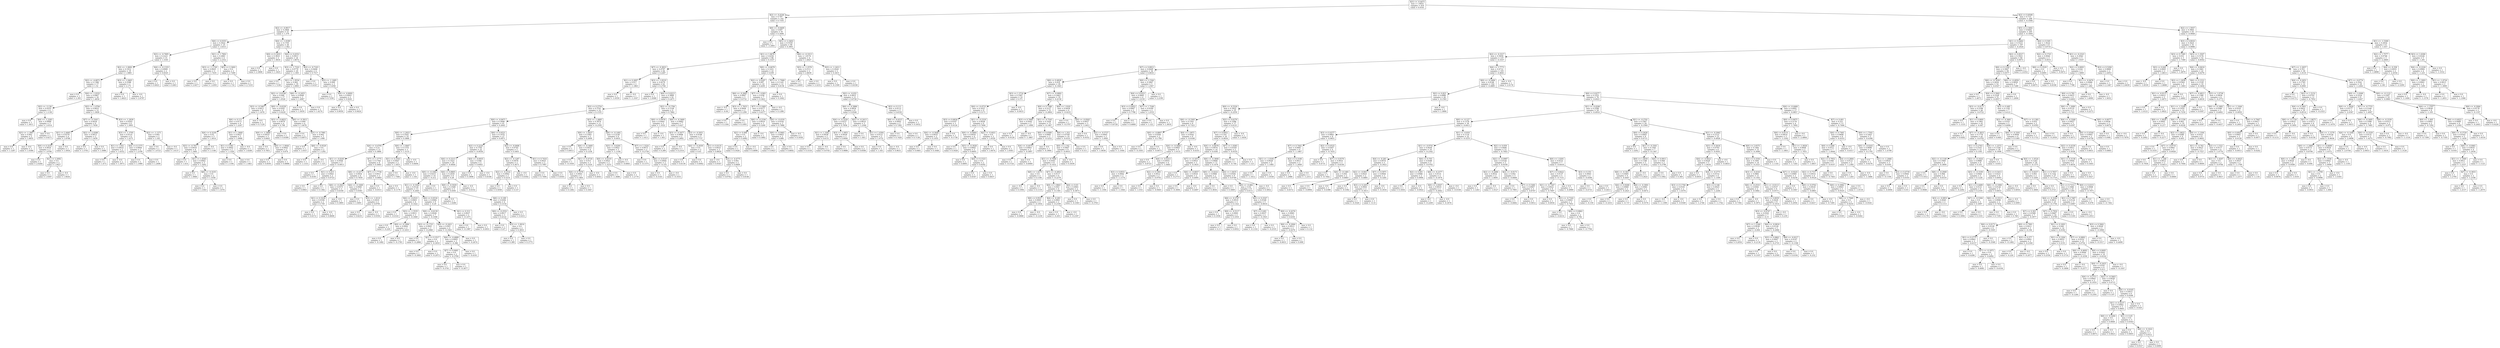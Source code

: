 digraph Tree {
node [shape=box] ;
0 [label="X[3] <= -0.4473\nmse = 1.0055\nsamples = 410\nvalue = 0.0161"] ;
1 [label="X[2] <= -0.4244\nmse = 0.797\nsamples = 142\nvalue = 0.7193"] ;
0 -> 1 [labeldistance=2.5, labelangle=45, headlabel="True"] ;
2 [label="X[2] <= -0.9017\nmse = 0.2964\nsamples = 51\nvalue = 1.379"] ;
1 -> 2 ;
3 [label="X[6] <= 0.0355\nmse = 0.3022\nsamples = 25\nvalue = 1.6315"] ;
2 -> 3 ;
4 [label="X[3] <= -0.7695\nmse = 0.2223\nsamples = 21\nvalue = 1.5165"] ;
3 -> 4 ;
5 [label="X[2] <= -1.0692\nmse = 0.1912\nsamples = 19\nvalue = 1.5885"] ;
4 -> 5 ;
6 [label="X[2] <= -4.6872\nmse = 0.1386\nsamples = 17\nvalue = 1.52"] ;
5 -> 6 ;
7 [label="mse = 0.0\nsamples = 1\nvalue = 2.393"] ;
6 -> 7 ;
8 [label="X[4] <= -1.0332\nmse = 0.0967\nsamples = 16\nvalue = 1.4654"] ;
6 -> 8 ;
9 [label="X[2] <= -3.136\nmse = 0.0255\nsamples = 4\nvalue = 1.1138"] ;
8 -> 9 ;
10 [label="mse = 0.0\nsamples = 1\nvalue = 1.3611"] ;
9 -> 10 ;
11 [label="X[4] <= -1.2283\nmse = 0.0068\nsamples = 3\nvalue = 1.0314"] ;
9 -> 11 ;
12 [label="X[3] <= -1.3907\nmse = 0.002\nsamples = 2\nvalue = 1.0835"] ;
11 -> 12 ;
13 [label="mse = 0.0\nsamples = 1\nvalue = 1.1287"] ;
12 -> 13 ;
14 [label="mse = -0.0\nsamples = 1\nvalue = 1.0384"] ;
12 -> 14 ;
15 [label="mse = 0.0\nsamples = 1\nvalue = 0.9271"] ;
11 -> 15 ;
16 [label="X[2] <= -1.4794\nmse = 0.0655\nsamples = 12\nvalue = 1.5826"] ;
8 -> 16 ;
17 [label="X[7] <= -0.3343\nmse = 0.0434\nsamples = 6\nvalue = 1.7658"] ;
16 -> 17 ;
18 [label="X[1] <= 2.4065\nmse = 0.0276\nsamples = 4\nvalue = 1.8768"] ;
17 -> 18 ;
19 [label="X[0] <= 0.3239\nmse = 0.0016\nsamples = 3\nvalue = 1.9706"] ;
18 -> 19 ;
20 [label="mse = 0.0\nsamples = 1\nvalue = 2.0264"] ;
19 -> 20 ;
21 [label="X[1] <= 2.2092\nmse = 0.0\nsamples = 2\nvalue = 1.9427"] ;
19 -> 21 ;
22 [label="mse = 0.0\nsamples = 1\nvalue = 1.9397"] ;
21 -> 22 ;
23 [label="mse = -0.0\nsamples = 1\nvalue = 1.9456"] ;
21 -> 23 ;
24 [label="mse = 0.0\nsamples = 1\nvalue = 1.5954"] ;
18 -> 24 ;
25 [label="X[2] <= -2.0288\nmse = 0.0013\nsamples = 2\nvalue = 1.5439"] ;
17 -> 25 ;
26 [label="mse = 0.0\nsamples = 1\nvalue = 1.5793"] ;
25 -> 26 ;
27 [label="mse = 0.0\nsamples = 1\nvalue = 1.5086"] ;
25 -> 27 ;
28 [label="X[3] <= -1.2839\nmse = 0.0203\nsamples = 6\nvalue = 1.3993"] ;
16 -> 28 ;
29 [label="X[3] <= -1.3795\nmse = 0.0125\nsamples = 4\nvalue = 1.3275"] ;
28 -> 29 ;
30 [label="X[1] <= 1.932\nmse = 0.0014\nsamples = 2\nvalue = 1.4352"] ;
29 -> 30 ;
31 [label="mse = 0.0\nsamples = 1\nvalue = 1.473"] ;
30 -> 31 ;
32 [label="mse = -0.0\nsamples = 1\nvalue = 1.3973"] ;
30 -> 32 ;
33 [label="X[4] <= 0.1575\nmse = 0.0004\nsamples = 2\nvalue = 1.2199"] ;
29 -> 33 ;
34 [label="mse = 0.0\nsamples = 1\nvalue = 1.1989"] ;
33 -> 34 ;
35 [label="mse = 0.0\nsamples = 1\nvalue = 1.2408"] ;
33 -> 35 ;
36 [label="X[2] <= -1.1371\nmse = 0.005\nsamples = 2\nvalue = 1.543"] ;
28 -> 36 ;
37 [label="mse = 0.0\nsamples = 1\nvalue = 1.4723"] ;
36 -> 37 ;
38 [label="mse = -0.0\nsamples = 1\nvalue = 1.6137"] ;
36 -> 38 ;
39 [label="X[3] <= -1.0465\nmse = 0.2588\nsamples = 2\nvalue = 2.171"] ;
5 -> 39 ;
40 [label="mse = 0.0\nsamples = 1\nvalue = 1.6623"] ;
39 -> 40 ;
41 [label="mse = -0.0\nsamples = 1\nvalue = 2.6797"] ;
39 -> 41 ;
42 [label="X[4] <= -0.1319\nmse = 0.0009\nsamples = 2\nvalue = 0.8325"] ;
4 -> 42 ;
43 [label="mse = 0.0\nsamples = 1\nvalue = 0.8021"] ;
42 -> 43 ;
44 [label="mse = 0.0\nsamples = 1\nvalue = 0.863"] ;
42 -> 44 ;
45 [label="X[1] <= 1.7902\nmse = 0.2881\nsamples = 4\nvalue = 2.2352"] ;
3 -> 45 ;
46 [label="X[3] <= -1.1728\nmse = 0.0925\nsamples = 2\nvalue = 1.7435"] ;
45 -> 46 ;
47 [label="mse = 0.0\nsamples = 1\nvalue = 2.0477"] ;
46 -> 47 ;
48 [label="mse = 0.0\nsamples = 1\nvalue = 1.4393"] ;
46 -> 48 ;
49 [label="X[5] <= 2.3402\nmse = 0.0\nsamples = 2\nvalue = 2.7269"] ;
45 -> 49 ;
50 [label="mse = 0.0\nsamples = 1\nvalue = 2.732"] ;
49 -> 50 ;
51 [label="mse = 0.0\nsamples = 1\nvalue = 2.7219"] ;
49 -> 51 ;
52 [label="X[4] <= -1.0189\nmse = 0.1705\nsamples = 26\nvalue = 1.1362"] ;
2 -> 52 ;
53 [label="X[0] <= 0.1833\nmse = 0.3833\nsamples = 2\nvalue = 1.9616"] ;
52 -> 53 ;
54 [label="mse = 0.0\nsamples = 1\nvalue = 2.5808"] ;
53 -> 54 ;
55 [label="mse = 0.0\nsamples = 1\nvalue = 1.3425"] ;
53 -> 55 ;
56 [label="X[0] <= 0.4352\nmse = 0.0913\nsamples = 24\nvalue = 1.0674"] ;
52 -> 56 ;
57 [label="X[3] <= -1.7322\nmse = 0.0774\nsamples = 20\nvalue = 1.1305"] ;
56 -> 57 ;
58 [label="mse = 0.0\nsamples = 1\nvalue = 1.7238"] ;
57 -> 58 ;
59 [label="X[1] <= 1.9554\nmse = 0.062\nsamples = 19\nvalue = 1.0993"] ;
57 -> 59 ;
60 [label="X[2] <= -0.6148\nmse = 0.048\nsamples = 17\nvalue = 1.0526"] ;
59 -> 60 ;
61 [label="X[3] <= -0.5467\nmse = 0.0411\nsamples = 9\nvalue = 1.1678"] ;
60 -> 61 ;
62 [label="X[6] <= 0.111\nmse = 0.0171\nsamples = 8\nvalue = 1.2247"] ;
61 -> 62 ;
63 [label="X[4] <= 0.3238\nmse = 0.01\nsamples = 5\nvalue = 1.3014"] ;
62 -> 63 ;
64 [label="X[3] <= -0.7817\nmse = 0.0016\nsamples = 4\nvalue = 1.3481"] ;
63 -> 64 ;
65 [label="mse = 0.0\nsamples = 1\nvalue = 1.414"] ;
64 -> 65 ;
66 [label="X[1] <= 1.4565\nmse = 0.0002\nsamples = 3\nvalue = 1.3262"] ;
64 -> 66 ;
67 [label="mse = 0.0\nsamples = 1\nvalue = 1.3068"] ;
66 -> 67 ;
68 [label="X[6] <= -0.3235\nmse = 0.0\nsamples = 2\nvalue = 1.3358"] ;
66 -> 68 ;
69 [label="mse = 0.0\nsamples = 1\nvalue = 1.3343"] ;
68 -> 69 ;
70 [label="mse = 0.0\nsamples = 1\nvalue = 1.3374"] ;
68 -> 70 ;
71 [label="mse = -0.0\nsamples = 1\nvalue = 1.1146"] ;
63 -> 71 ;
72 [label="X[1] <= 1.3669\nmse = 0.0027\nsamples = 3\nvalue = 1.0968"] ;
62 -> 72 ;
73 [label="X[1] <= 0.961\nmse = 0.0002\nsamples = 2\nvalue = 1.1328"] ;
72 -> 73 ;
74 [label="mse = 0.0\nsamples = 1\nvalue = 1.1194"] ;
73 -> 74 ;
75 [label="mse = 0.0\nsamples = 1\nvalue = 1.1463"] ;
73 -> 75 ;
76 [label="mse = -0.0\nsamples = 1\nvalue = 1.0248"] ;
72 -> 76 ;
77 [label="mse = -0.0\nsamples = 1\nvalue = 0.7129"] ;
61 -> 77 ;
78 [label="X[0] <= -0.6228\nmse = 0.0241\nsamples = 8\nvalue = 0.9229"] ;
60 -> 78 ;
79 [label="X[3] <= -0.6832\nmse = 0.0079\nsamples = 4\nvalue = 0.798"] ;
78 -> 79 ;
80 [label="X[0] <= -1.5868\nmse = 0.0019\nsamples = 3\nvalue = 0.8443"] ;
79 -> 80 ;
81 [label="mse = 0.0\nsamples = 1\nvalue = 0.7851"] ;
80 -> 81 ;
82 [label="X[0] <= -1.0044\nmse = 0.0002\nsamples = 2\nvalue = 0.874"] ;
80 -> 82 ;
83 [label="mse = 0.0\nsamples = 1\nvalue = 0.8591"] ;
82 -> 83 ;
84 [label="mse = 0.0\nsamples = 1\nvalue = 0.8888"] ;
82 -> 84 ;
85 [label="mse = 0.0\nsamples = 1\nvalue = 0.6589"] ;
79 -> 85 ;
86 [label="X[6] <= -0.3912\nmse = 0.009\nsamples = 4\nvalue = 1.0478"] ;
78 -> 86 ;
87 [label="mse = 0.0\nsamples = 1\nvalue = 0.8973"] ;
86 -> 87 ;
88 [label="X[3] <= -0.7981\nmse = 0.002\nsamples = 3\nvalue = 1.098"] ;
86 -> 88 ;
89 [label="mse = 0.0\nsamples = 1\nvalue = 1.0357"] ;
88 -> 89 ;
90 [label="X[6] <= -0.0529\nmse = 0.0\nsamples = 2\nvalue = 1.1292"] ;
88 -> 90 ;
91 [label="mse = 0.0\nsamples = 1\nvalue = 1.1333"] ;
90 -> 91 ;
92 [label="mse = -0.0\nsamples = 1\nvalue = 1.125"] ;
90 -> 92 ;
93 [label="X[6] <= -0.2455\nmse = 0.0048\nsamples = 2\nvalue = 1.4967"] ;
59 -> 93 ;
94 [label="mse = 0.0\nsamples = 1\nvalue = 1.5659"] ;
93 -> 94 ;
95 [label="mse = 0.0\nsamples = 1\nvalue = 1.4274"] ;
93 -> 95 ;
96 [label="X[2] <= -0.7163\nmse = 0.0406\nsamples = 4\nvalue = 0.7517"] ;
56 -> 96 ;
97 [label="mse = 0.0\nsamples = 1\nvalue = 0.4327"] ;
96 -> 97 ;
98 [label="X[3] <= -1.1685\nmse = 0.009\nsamples = 3\nvalue = 0.858"] ;
96 -> 98 ;
99 [label="mse = 0.0\nsamples = 1\nvalue = 0.7258"] ;
98 -> 99 ;
100 [label="X[4] <= -0.8092\nmse = 0.0003\nsamples = 2\nvalue = 0.9241"] ;
98 -> 100 ;
101 [label="mse = 0.0\nsamples = 1\nvalue = 0.9058"] ;
100 -> 101 ;
102 [label="mse = 0.0\nsamples = 1\nvalue = 0.9424"] ;
100 -> 102 ;
103 [label="X[6] <= -0.6409\nmse = 0.697\nsamples = 91\nvalue = 0.3496"] ;
1 -> 103 ;
104 [label="mse = 0.0\nsamples = 1\nvalue = -3.2905"] ;
103 -> 104 ;
105 [label="X[5] <= 2.3402\nmse = 0.5559\nsamples = 90\nvalue = 0.3901"] ;
103 -> 105 ;
106 [label="X[1] <= 1.0676\nmse = 0.4256\nsamples = 86\nvalue = 0.3337"] ;
105 -> 106 ;
107 [label="X[7] <= -0.3833\nmse = 0.4797\nsamples = 64\nvalue = 0.2287"] ;
106 -> 107 ;
108 [label="X[1] <= 0.2697\nmse = 0.017\nsamples = 2\nvalue = -1.1863"] ;
107 -> 108 ;
109 [label="mse = 0.0\nsamples = 1\nvalue = -1.0559"] ;
108 -> 109 ;
110 [label="mse = -0.0\nsamples = 1\nvalue = -1.3167"] ;
108 -> 110 ;
111 [label="X[3] <= -1.8319\nmse = 0.4279\nsamples = 62\nvalue = 0.2744"] ;
107 -> 111 ;
112 [label="mse = 0.0\nsamples = 1\nvalue = 1.9368"] ;
111 -> 112 ;
113 [label="X[0] <= 0.0213\nmse = 0.3889\nsamples = 61\nvalue = 0.2471"] ;
111 -> 113 ;
114 [label="X[2] <= 0.2754\nmse = 0.3701\nsamples = 52\nvalue = 0.1535"] ;
113 -> 114 ;
115 [label="X[0] <= -0.8471\nmse = 0.3048\nsamples = 41\nvalue = 0.2643"] ;
114 -> 115 ;
116 [label="X[0] <= -1.2023\nmse = 0.3542\nsamples = 14\nvalue = 0.5866"] ;
115 -> 116 ;
117 [label="X[4] <= -0.4795\nmse = 0.23\nsamples = 11\nvalue = 0.3884"] ;
116 -> 117 ;
118 [label="X[1] <= -0.0245\nmse = 0.0564\nsamples = 3\nvalue = -0.0913"] ;
117 -> 118 ;
119 [label="mse = 0.0\nsamples = 1\nvalue = -0.4185"] ;
118 -> 119 ;
120 [label="X[1] <= 0.415\nmse = 0.0043\nsamples = 2\nvalue = 0.0723"] ;
118 -> 120 ;
121 [label="mse = 0.0\nsamples = 1\nvalue = 0.0063"] ;
120 -> 121 ;
122 [label="mse = 0.0\nsamples = 1\nvalue = 0.1382"] ;
120 -> 122 ;
123 [label="X[7] <= 1.5775\nmse = 0.1764\nsamples = 8\nvalue = 0.5683"] ;
117 -> 123 ;
124 [label="X[6] <= -0.2273\nmse = 0.0454\nsamples = 6\nvalue = 0.7859"] ;
123 -> 124 ;
125 [label="X[6] <= -0.2923\nmse = 0.0373\nsamples = 3\nvalue = 0.6358"] ;
124 -> 125 ;
126 [label="X[1] <= 0.3224\nmse = 0.0104\nsamples = 2\nvalue = 0.759"] ;
125 -> 126 ;
127 [label="mse = 0.0\nsamples = 1\nvalue = 0.6572"] ;
126 -> 127 ;
128 [label="mse = -0.0\nsamples = 1\nvalue = 0.8608"] ;
126 -> 128 ;
129 [label="mse = -0.0\nsamples = 1\nvalue = 0.3895"] ;
125 -> 129 ;
130 [label="X[4] <= -0.1608\nmse = 0.0085\nsamples = 3\nvalue = 0.9361"] ;
124 -> 130 ;
131 [label="mse = 0.0\nsamples = 1\nvalue = 1.0491"] ;
130 -> 131 ;
132 [label="X[3] <= -1.6121\nmse = 0.0031\nsamples = 2\nvalue = 0.8795"] ;
130 -> 132 ;
133 [label="mse = 0.0\nsamples = 1\nvalue = 0.8235"] ;
132 -> 133 ;
134 [label="mse = -0.0\nsamples = 1\nvalue = 0.9356"] ;
132 -> 134 ;
135 [label="X[7] <= 1.7736\nmse = 0.0011\nsamples = 2\nvalue = -0.0845"] ;
123 -> 135 ;
136 [label="mse = 0.0\nsamples = 1\nvalue = -0.0511"] ;
135 -> 136 ;
137 [label="mse = 0.0\nsamples = 1\nvalue = -0.1179"] ;
135 -> 137 ;
138 [label="X[0] <= -1.0047\nmse = 0.1374\nsamples = 3\nvalue = 1.3133"] ;
116 -> 138 ;
139 [label="X[1] <= 0.2503\nmse = 0.0447\nsamples = 2\nvalue = 1.5453"] ;
138 -> 139 ;
140 [label="mse = 0.0\nsamples = 1\nvalue = 1.7566"] ;
139 -> 140 ;
141 [label="mse = -0.0\nsamples = 1\nvalue = 1.334"] ;
139 -> 141 ;
142 [label="mse = -0.0\nsamples = 1\nvalue = 0.8494"] ;
138 -> 142 ;
143 [label="X[6] <= 0.6521\nmse = 0.1974\nsamples = 27\nvalue = 0.0971"] ;
115 -> 143 ;
144 [label="X[2] <= 0.2229\nmse = 0.1705\nsamples = 22\nvalue = -0.0036"] ;
143 -> 144 ;
145 [label="X[4] <= 0.2213\nmse = 0.1423\nsamples = 20\nvalue = -0.0644"] ;
144 -> 145 ;
146 [label="X[0] <= -0.1062\nmse = 0.0253\nsamples = 14\nvalue = -0.212"] ;
145 -> 146 ;
147 [label="X[1] <= -0.3562\nmse = 0.0124\nsamples = 13\nvalue = -0.2445"] ;
146 -> 147 ;
148 [label="X[4] <= -0.6521\nmse = 0.0063\nsamples = 4\nvalue = -0.1422"] ;
147 -> 148 ;
149 [label="mse = 0.0\nsamples = 1\nvalue = -0.0143"] ;
148 -> 149 ;
150 [label="X[3] <= -1.5535\nmse = 0.0011\nsamples = 3\nvalue = -0.1849"] ;
148 -> 150 ;
151 [label="mse = 0.0\nsamples = 1\nvalue = -0.228"] ;
150 -> 151 ;
152 [label="X[0] <= -0.1994\nmse = 0.0002\nsamples = 2\nvalue = -0.1633"] ;
150 -> 152 ;
153 [label="mse = 0.0\nsamples = 1\nvalue = -0.1482"] ;
152 -> 153 ;
154 [label="mse = 0.0\nsamples = 1\nvalue = -0.1783"] ;
152 -> 154 ;
155 [label="X[4] <= 0.0534\nmse = 0.0084\nsamples = 9\nvalue = -0.29"] ;
147 -> 155 ;
156 [label="X[0] <= -0.6139\nmse = 0.0026\nsamples = 7\nvalue = -0.3308"] ;
155 -> 156 ;
157 [label="X[2] <= -0.1725\nmse = 0.0001\nsamples = 3\nvalue = -0.2968"] ;
156 -> 157 ;
158 [label="mse = 0.0\nsamples = 1\nvalue = -0.2866"] ;
157 -> 158 ;
159 [label="X[1] <= 0.3517\nmse = 0.0\nsamples = 2\nvalue = -0.3019"] ;
157 -> 159 ;
160 [label="mse = 0.0\nsamples = 1\nvalue = -0.3065"] ;
159 -> 160 ;
161 [label="mse = 0.0\nsamples = 1\nvalue = -0.2973"] ;
159 -> 161 ;
162 [label="X[0] <= -0.2421\nmse = 0.003\nsamples = 4\nvalue = -0.3563"] ;
156 -> 162 ;
163 [label="X[4] <= -0.4889\nmse = 0.0005\nsamples = 3\nvalue = -0.386"] ;
162 -> 163 ;
164 [label="X[7] <= 0.6461\nmse = 0.0\nsamples = 2\nvalue = -0.3709"] ;
163 -> 164 ;
165 [label="mse = 0.0\nsamples = 1\nvalue = -0.3741"] ;
164 -> 165 ;
166 [label="mse = 0.0\nsamples = 1\nvalue = -0.3677"] ;
164 -> 166 ;
167 [label="mse = 0.0\nsamples = 1\nvalue = -0.4161"] ;
163 -> 167 ;
168 [label="mse = 0.0\nsamples = 1\nvalue = -0.2674"] ;
162 -> 168 ;
169 [label="X[1] <= 0.313\nmse = 0.0027\nsamples = 2\nvalue = -0.1471"] ;
155 -> 169 ;
170 [label="mse = 0.0\nsamples = 1\nvalue = -0.1987"] ;
169 -> 170 ;
171 [label="mse = 0.0\nsamples = 1\nvalue = -0.0955"] ;
169 -> 171 ;
172 [label="mse = 0.0\nsamples = 1\nvalue = 0.2111"] ;
146 -> 172 ;
173 [label="X[4] <= 0.8805\nmse = 0.2459\nsamples = 6\nvalue = 0.28"] ;
145 -> 173 ;
174 [label="X[0] <= -0.5029\nmse = 0.1049\nsamples = 5\nvalue = 0.4581"] ;
173 -> 174 ;
175 [label="mse = 0.0\nsamples = 1\nvalue = 1.0286"] ;
174 -> 175 ;
176 [label="X[6] <= 0.189\nmse = 0.0294\nsamples = 4\nvalue = 0.3154"] ;
174 -> 176 ;
177 [label="X[0] <= -0.2552\nmse = 0.0017\nsamples = 3\nvalue = 0.4122"] ;
176 -> 177 ;
178 [label="mse = 0.0\nsamples = 1\nvalue = 0.47"] ;
177 -> 178 ;
179 [label="X[3] <= -1.0014\nmse = 0.0\nsamples = 2\nvalue = 0.3833"] ;
177 -> 179 ;
180 [label="mse = 0.0\nsamples = 1\nvalue = 0.389"] ;
179 -> 180 ;
181 [label="mse = 0.0\nsamples = 1\nvalue = 0.3775"] ;
179 -> 181 ;
182 [label="mse = 0.0\nsamples = 1\nvalue = 0.0251"] ;
176 -> 182 ;
183 [label="mse = -0.0\nsamples = 1\nvalue = -0.6102"] ;
173 -> 183 ;
184 [label="X[4] <= -0.6935\nmse = 0.046\nsamples = 2\nvalue = 0.6043"] ;
144 -> 184 ;
185 [label="mse = 0.0\nsamples = 1\nvalue = 0.3898"] ;
184 -> 185 ;
186 [label="mse = -0.0\nsamples = 1\nvalue = 0.8188"] ;
184 -> 186 ;
187 [label="X[2] <= -0.0406\nmse = 0.0745\nsamples = 5\nvalue = 0.5403"] ;
143 -> 187 ;
188 [label="X[2] <= -0.1287\nmse = 0.0476\nsamples = 3\nvalue = 0.3673"] ;
187 -> 188 ;
189 [label="X[2] <= -0.2532\nmse = 0.0002\nsamples = 2\nvalue = 0.5214"] ;
188 -> 189 ;
190 [label="mse = 0.0\nsamples = 1\nvalue = 0.5058"] ;
189 -> 190 ;
191 [label="mse = 0.0\nsamples = 1\nvalue = 0.537"] ;
189 -> 191 ;
192 [label="mse = -0.0\nsamples = 1\nvalue = 0.0592"] ;
188 -> 192 ;
193 [label="X[1] <= 0.7416\nmse = 0.0025\nsamples = 2\nvalue = 0.7997"] ;
187 -> 193 ;
194 [label="mse = 0.0\nsamples = 1\nvalue = 0.7494"] ;
193 -> 194 ;
195 [label="mse = 0.0\nsamples = 1\nvalue = 0.8501"] ;
193 -> 195 ;
196 [label="X[3] <= -1.4885\nmse = 0.3974\nsamples = 11\nvalue = -0.2595"] ;
114 -> 196 ;
197 [label="X[0] <= -1.8437\nmse = 0.1093\nsamples = 5\nvalue = 0.2609"] ;
196 -> 197 ;
198 [label="mse = 0.0\nsamples = 1\nvalue = 0.8013"] ;
197 -> 198 ;
199 [label="X[6] <= -0.3469\nmse = 0.0453\nsamples = 4\nvalue = 0.1258"] ;
197 -> 199 ;
200 [label="mse = 0.0\nsamples = 1\nvalue = -0.1939"] ;
199 -> 200 ;
201 [label="X[1] <= 0.4718\nmse = 0.015\nsamples = 3\nvalue = 0.2324"] ;
199 -> 201 ;
202 [label="X[4] <= 0.7078\nmse = 0.0003\nsamples = 2\nvalue = 0.1464"] ;
201 -> 202 ;
203 [label="mse = 0.0\nsamples = 1\nvalue = 0.1282"] ;
202 -> 203 ;
204 [label="mse = 0.0\nsamples = 1\nvalue = 0.1647"] ;
202 -> 204 ;
205 [label="mse = -0.0\nsamples = 1\nvalue = 0.4043"] ;
201 -> 205 ;
206 [label="X[6] <= -0.1492\nmse = 0.2238\nsamples = 6\nvalue = -0.6931"] ;
196 -> 206 ;
207 [label="X[3] <= -0.6291\nmse = 0.0921\nsamples = 3\nvalue = -1.1104"] ;
206 -> 207 ;
208 [label="X[0] <= -0.6319\nmse = 0.0021\nsamples = 2\nvalue = -1.3233"] ;
207 -> 208 ;
209 [label="mse = 0.0\nsamples = 1\nvalue = -1.3688"] ;
208 -> 209 ;
210 [label="mse = 0.0\nsamples = 1\nvalue = -1.2779"] ;
208 -> 210 ;
211 [label="mse = -0.0\nsamples = 1\nvalue = -0.6845"] ;
207 -> 211 ;
212 [label="X[7] <= 1.3324\nmse = 0.0073\nsamples = 3\nvalue = -0.2758"] ;
206 -> 212 ;
213 [label="mse = 0.0\nsamples = 1\nvalue = -0.1575"] ;
212 -> 213 ;
214 [label="X[6] <= 0.0147\nmse = 0.0004\nsamples = 2\nvalue = -0.335"] ;
212 -> 214 ;
215 [label="mse = 0.0\nsamples = 1\nvalue = -0.3145"] ;
214 -> 215 ;
216 [label="mse = -0.0\nsamples = 1\nvalue = -0.3555"] ;
214 -> 216 ;
217 [label="X[2] <= -0.1784\nmse = 0.1538\nsamples = 9\nvalue = 0.7882"] ;
113 -> 217 ;
218 [label="X[0] <= 0.0978\nmse = 0.0445\nsamples = 2\nvalue = 1.3522"] ;
217 -> 218 ;
219 [label="mse = 0.0\nsamples = 1\nvalue = 1.1413"] ;
218 -> 219 ;
220 [label="mse = -0.0\nsamples = 1\nvalue = 1.563"] ;
218 -> 220 ;
221 [label="X[6] <= -0.3469\nmse = 0.0682\nsamples = 7\nvalue = 0.627"] ;
217 -> 221 ;
222 [label="X[3] <= -0.5477\nmse = 0.0008\nsamples = 2\nvalue = 0.2602"] ;
221 -> 222 ;
223 [label="mse = 0.0\nsamples = 1\nvalue = 0.289"] ;
222 -> 223 ;
224 [label="mse = -0.0\nsamples = 1\nvalue = 0.2314"] ;
222 -> 224 ;
225 [label="X[3] <= -0.5051\nmse = 0.0198\nsamples = 5\nvalue = 0.7737"] ;
221 -> 225 ;
226 [label="X[4] <= -0.2039\nmse = 0.0\nsamples = 2\nvalue = 0.61"] ;
225 -> 226 ;
227 [label="mse = 0.0\nsamples = 1\nvalue = 0.6139"] ;
226 -> 227 ;
228 [label="mse = 0.0\nsamples = 1\nvalue = 0.6062"] ;
226 -> 228 ;
229 [label="X[1] <= 0.0135\nmse = 0.0033\nsamples = 3\nvalue = 0.8829"] ;
225 -> 229 ;
230 [label="mse = -0.0\nsamples = 1\nvalue = 0.9547"] ;
229 -> 230 ;
231 [label="X[3] <= -0.4775\nmse = 0.001\nsamples = 2\nvalue = 0.8469"] ;
229 -> 231 ;
232 [label="mse = 0.0\nsamples = 1\nvalue = 0.8792"] ;
231 -> 232 ;
233 [label="mse = 0.0\nsamples = 1\nvalue = 0.8146"] ;
231 -> 233 ;
234 [label="X[0] <= -0.6678\nmse = 0.1431\nsamples = 22\nvalue = 0.639"] ;
106 -> 234 ;
235 [label="X[2] <= -0.0297\nmse = 0.097\nsamples = 10\nvalue = 0.4295"] ;
234 -> 235 ;
236 [label="X[6] <= -0.2845\nmse = 0.0067\nsamples = 3\nvalue = 0.0732"] ;
235 -> 236 ;
237 [label="mse = -0.0\nsamples = 1\nvalue = -0.04"] ;
236 -> 237 ;
238 [label="X[3] <= -1.7653\nmse = 0.0004\nsamples = 2\nvalue = 0.1299"] ;
236 -> 238 ;
239 [label="mse = 0.0\nsamples = 1\nvalue = 0.1504"] ;
238 -> 239 ;
240 [label="mse = 0.0\nsamples = 1\nvalue = 0.1093"] ;
238 -> 240 ;
241 [label="X[7] <= 1.0383\nmse = 0.058\nsamples = 7\nvalue = 0.5821"] ;
235 -> 241 ;
242 [label="X[7] <= 0.1069\nmse = 0.0277\nsamples = 6\nvalue = 0.6577"] ;
241 -> 242 ;
243 [label="X[6] <= -0.2194\nmse = 0.0019\nsamples = 3\nvalue = 0.5269"] ;
242 -> 243 ;
244 [label="X[2] <= 0.496\nmse = 0.0\nsamples = 2\nvalue = 0.4962"] ;
243 -> 244 ;
245 [label="mse = 0.0\nsamples = 1\nvalue = 0.5026"] ;
244 -> 245 ;
246 [label="mse = -0.0\nsamples = 1\nvalue = 0.4898"] ;
244 -> 246 ;
247 [label="mse = -0.0\nsamples = 1\nvalue = 0.5882"] ;
243 -> 247 ;
248 [label="X[4] <= -0.4191\nmse = 0.0192\nsamples = 3\nvalue = 0.7886"] ;
242 -> 248 ;
249 [label="X[0] <= -0.9461\nmse = 0.0003\nsamples = 2\nvalue = 0.886"] ;
248 -> 249 ;
250 [label="mse = 0.0\nsamples = 1\nvalue = 0.9027"] ;
249 -> 250 ;
251 [label="mse = 0.0\nsamples = 1\nvalue = 0.8692"] ;
249 -> 251 ;
252 [label="mse = -0.0\nsamples = 1\nvalue = 0.5938"] ;
248 -> 252 ;
253 [label="mse = -0.0\nsamples = 1\nvalue = 0.1286"] ;
241 -> 253 ;
254 [label="X[7] <= -1.7068\nmse = 0.1145\nsamples = 12\nvalue = 0.8136"] ;
234 -> 254 ;
255 [label="mse = 0.0\nsamples = 1\nvalue = 0.1642"] ;
254 -> 255 ;
256 [label="X[2] <= -0.032\nmse = 0.0831\nsamples = 11\nvalue = 0.8726"] ;
254 -> 256 ;
257 [label="X[6] <= -0.3886\nmse = 0.0854\nsamples = 8\nvalue = 0.9546"] ;
256 -> 257 ;
258 [label="X[4] <= -0.3259\nmse = 0.0237\nsamples = 5\nvalue = 0.7856"] ;
257 -> 258 ;
259 [label="X[1] <= 1.3382\nmse = 0.0038\nsamples = 2\nvalue = 0.6131"] ;
258 -> 259 ;
260 [label="mse = 0.0\nsamples = 1\nvalue = 0.5518"] ;
259 -> 260 ;
261 [label="mse = -0.0\nsamples = 1\nvalue = 0.6745"] ;
259 -> 261 ;
262 [label="X[3] <= -1.0951\nmse = 0.0039\nsamples = 3\nvalue = 0.9006"] ;
258 -> 262 ;
263 [label="mse = 0.0\nsamples = 1\nvalue = 0.9886"] ;
262 -> 263 ;
264 [label="mse = 0.0\nsamples = 2\nvalue = 0.8566"] ;
262 -> 264 ;
265 [label="X[2] <= -0.2413\nmse = 0.0614\nsamples = 3\nvalue = 1.2364"] ;
257 -> 265 ;
266 [label="mse = 0.0\nsamples = 1\nvalue = 1.563"] ;
265 -> 266 ;
267 [label="X[1] <= 1.4304\nmse = 0.0121\nsamples = 2\nvalue = 1.0731"] ;
265 -> 267 ;
268 [label="mse = 0.0\nsamples = 1\nvalue = 1.183"] ;
267 -> 268 ;
269 [label="mse = -0.0\nsamples = 1\nvalue = 0.9631"] ;
267 -> 269 ;
270 [label="X[2] <= 0.111\nmse = 0.0112\nsamples = 3\nvalue = 0.6539"] ;
256 -> 270 ;
271 [label="X[0] <= -0.4315\nmse = 0.0002\nsamples = 2\nvalue = 0.7282"] ;
270 -> 271 ;
272 [label="mse = 0.0\nsamples = 1\nvalue = 0.7426"] ;
271 -> 272 ;
273 [label="mse = 0.0\nsamples = 1\nvalue = 0.7138"] ;
271 -> 273 ;
274 [label="mse = 0.0\nsamples = 1\nvalue = 0.5052"] ;
270 -> 274 ;
275 [label="X[6] <= -0.3313\nmse = 1.8174\nsamples = 4\nvalue = 1.6027"] ;
105 -> 275 ;
276 [label="X[3] <= -1.2576\nmse = 0.2111\nsamples = 2\nvalue = 2.8639"] ;
275 -> 276 ;
277 [label="mse = 0.0\nsamples = 1\nvalue = 2.4045"] ;
276 -> 277 ;
278 [label="mse = 0.0\nsamples = 1\nvalue = 3.3233"] ;
276 -> 278 ;
279 [label="X[3] <= -1.2412\nmse = 0.2424\nsamples = 2\nvalue = 0.3415"] ;
275 -> 279 ;
280 [label="mse = 0.0\nsamples = 1\nvalue = -0.1509"] ;
279 -> 280 ;
281 [label="mse = 0.0\nsamples = 1\nvalue = 0.8338"] ;
279 -> 281 ;
282 [label="X[2] <= 0.8508\nmse = 0.715\nsamples = 268\nvalue = -0.3566"] ;
0 -> 282 [labeldistance=2.5, labelangle=-45, headlabel="False"] ;
283 [label="X[5] <= 2.3402\nmse = 0.6492\nsamples = 205\nvalue = -0.1604"] ;
282 -> 283 ;
284 [label="X[1] <= 0.0462\nmse = 0.5523\nsamples = 197\nvalue = -0.2024"] ;
283 -> 284 ;
285 [label="X[2] <= -0.3317\nmse = 0.5659\nsamples = 137\nvalue = -0.3337"] ;
284 -> 285 ;
286 [label="X[7] <= 0.8912\nmse = 0.6449\nsamples = 34\nvalue = 0.0616"] ;
285 -> 286 ;
287 [label="X[0] <= 0.4828\nmse = 0.418\nsamples = 29\nvalue = -0.1445"] ;
286 -> 287 ;
288 [label="X[3] <= 1.3716\nmse = 0.3387\nsamples = 10\nvalue = 0.371"] ;
287 -> 288 ;
289 [label="X[4] <= -0.4723\nmse = 0.1631\nsamples = 9\nvalue = 0.5171"] ;
288 -> 289 ;
290 [label="X[3] <= 0.6834\nmse = 0.0197\nsamples = 3\nvalue = 0.0124"] ;
289 -> 290 ;
291 [label="X[4] <= -0.5646\nmse = 0.0035\nsamples = 2\nvalue = 0.1055"] ;
290 -> 291 ;
292 [label="mse = 0.0\nsamples = 1\nvalue = 0.0461"] ;
291 -> 292 ;
293 [label="mse = 0.0\nsamples = 1\nvalue = 0.1648"] ;
291 -> 293 ;
294 [label="mse = 0.0\nsamples = 1\nvalue = -0.1738"] ;
290 -> 294 ;
295 [label="X[1] <= -0.2318\nmse = 0.0438\nsamples = 6\nvalue = 0.7694"] ;
289 -> 295 ;
296 [label="X[0] <= -0.9464\nmse = 0.0054\nsamples = 4\nvalue = 0.6277"] ;
295 -> 296 ;
297 [label="mse = 0.0\nsamples = 1\nvalue = 0.5028"] ;
296 -> 297 ;
298 [label="X[3] <= -0.3028\nmse = 0.0002\nsamples = 3\nvalue = 0.6693"] ;
296 -> 298 ;
299 [label="mse = 0.0\nsamples = 1\nvalue = 0.6895"] ;
298 -> 299 ;
300 [label="X[4] <= 0.1523\nmse = 0.0\nsamples = 2\nvalue = 0.6592"] ;
298 -> 300 ;
301 [label="mse = 0.0\nsamples = 1\nvalue = 0.6547"] ;
300 -> 301 ;
302 [label="mse = 0.0\nsamples = 1\nvalue = 0.6637"] ;
300 -> 302 ;
303 [label="X[2] <= -0.4021\nmse = 0.0\nsamples = 2\nvalue = 1.0529"] ;
295 -> 303 ;
304 [label="mse = 0.0\nsamples = 1\nvalue = 1.0474"] ;
303 -> 304 ;
305 [label="mse = 0.0\nsamples = 1\nvalue = 1.0583"] ;
303 -> 305 ;
306 [label="mse = -0.0\nsamples = 1\nvalue = -0.9433"] ;
288 -> 306 ;
307 [label="X[7] <= -0.0892\nmse = 0.2463\nsamples = 19\nvalue = -0.4158"] ;
287 -> 307 ;
308 [label="X[0] <= 0.7588\nmse = 0.2127\nsamples = 15\nvalue = -0.2804"] ;
307 -> 308 ;
309 [label="X[3] <= 0.7668\nmse = 0.0562\nsamples = 2\nvalue = -1.1498"] ;
308 -> 309 ;
310 [label="mse = 0.0\nsamples = 1\nvalue = -0.9128"] ;
309 -> 310 ;
311 [label="mse = -0.0\nsamples = 1\nvalue = -1.3867"] ;
309 -> 311 ;
312 [label="X[1] <= -0.7545\nmse = 0.1026\nsamples = 13\nvalue = -0.1467"] ;
308 -> 312 ;
313 [label="X[6] <= 0.0589\nmse = 0.0085\nsamples = 3\nvalue = -0.5252"] ;
312 -> 313 ;
314 [label="X[4] <= -0.4079\nmse = 0.0003\nsamples = 2\nvalue = -0.5897"] ;
313 -> 314 ;
315 [label="mse = 0.0\nsamples = 1\nvalue = -0.5724"] ;
314 -> 315 ;
316 [label="mse = 0.0\nsamples = 1\nvalue = -0.6069"] ;
314 -> 316 ;
317 [label="mse = -0.0\nsamples = 1\nvalue = -0.3964"] ;
313 -> 317 ;
318 [label="X[6] <= 1.352\nmse = 0.0749\nsamples = 10\nvalue = -0.0331"] ;
312 -> 318 ;
319 [label="X[0] <= 2.162\nmse = 0.0467\nsamples = 9\nvalue = -0.0935"] ;
318 -> 319 ;
320 [label="X[1] <= -0.7006\nmse = 0.0303\nsamples = 8\nvalue = -0.1432"] ;
319 -> 320 ;
321 [label="X[0] <= 1.4275\nmse = 0.0\nsamples = 2\nvalue = 0.1106"] ;
320 -> 321 ;
322 [label="mse = -0.0\nsamples = 1\nvalue = 0.1094"] ;
321 -> 322 ;
323 [label="mse = -0.0\nsamples = 1\nvalue = 0.1119"] ;
321 -> 323 ;
324 [label="X[7] <= -0.2852\nmse = 0.0117\nsamples = 6\nvalue = -0.2278"] ;
320 -> 324 ;
325 [label="X[0] <= 1.0843\nmse = 0.003\nsamples = 4\nvalue = -0.1581"] ;
324 -> 325 ;
326 [label="X[0] <= 0.9527\nmse = 0.0003\nsamples = 2\nvalue = -0.1054"] ;
325 -> 326 ;
327 [label="mse = 0.0\nsamples = 1\nvalue = -0.0868"] ;
326 -> 327 ;
328 [label="mse = -0.0\nsamples = 1\nvalue = -0.1239"] ;
326 -> 328 ;
329 [label="X[4] <= -0.283\nmse = 0.0001\nsamples = 2\nvalue = -0.2109"] ;
325 -> 329 ;
330 [label="mse = 0.0\nsamples = 1\nvalue = -0.203"] ;
329 -> 330 ;
331 [label="mse = -0.0\nsamples = 1\nvalue = -0.2187"] ;
329 -> 331 ;
332 [label="X[4] <= 0.03\nmse = 0.0001\nsamples = 2\nvalue = -0.3673"] ;
324 -> 332 ;
333 [label="mse = 0.0\nsamples = 1\nvalue = -0.3583"] ;
332 -> 333 ;
334 [label="mse = 0.0\nsamples = 1\nvalue = -0.3763"] ;
332 -> 334 ;
335 [label="mse = -0.0\nsamples = 1\nvalue = 0.3039"] ;
319 -> 335 ;
336 [label="mse = 0.0\nsamples = 1\nvalue = 0.511"] ;
318 -> 336 ;
337 [label="X[0] <= 1.9181\nmse = 0.0458\nsamples = 4\nvalue = -0.9235"] ;
307 -> 337 ;
338 [label="mse = 0.0\nsamples = 1\nvalue = -0.5707"] ;
337 -> 338 ;
339 [label="X[4] <= -0.9565\nmse = 0.0057\nsamples = 3\nvalue = -1.0411"] ;
337 -> 339 ;
340 [label="mse = 0.0\nsamples = 1\nvalue = -0.9352"] ;
339 -> 340 ;
341 [label="X[2] <= -0.5727\nmse = 0.0001\nsamples = 2\nvalue = -1.0941"] ;
339 -> 341 ;
342 [label="mse = 0.0\nsamples = 1\nvalue = -1.0838"] ;
341 -> 342 ;
343 [label="mse = 0.0\nsamples = 1\nvalue = -1.1044"] ;
341 -> 343 ;
344 [label="X[0] <= 2.1544\nmse = 0.2867\nsamples = 5\nvalue = 1.2567"] ;
286 -> 344 ;
345 [label="X[4] <= 0.0353\nmse = 0.0685\nsamples = 4\nvalue = 1.0159"] ;
344 -> 345 ;
346 [label="X[3] <= 0.4952\nmse = 0.0087\nsamples = 2\nvalue = 0.7798"] ;
345 -> 346 ;
347 [label="mse = 0.0\nsamples = 1\nvalue = 0.8728"] ;
346 -> 347 ;
348 [label="mse = -0.0\nsamples = 1\nvalue = 0.6868"] ;
346 -> 348 ;
349 [label="X[7] <= 1.7246\nmse = 0.0169\nsamples = 2\nvalue = 1.2519"] ;
345 -> 349 ;
350 [label="mse = 0.0\nsamples = 1\nvalue = 1.122"] ;
349 -> 350 ;
351 [label="mse = 0.0\nsamples = 1\nvalue = 1.3818"] ;
349 -> 351 ;
352 [label="mse = 0.0\nsamples = 1\nvalue = 2.2199"] ;
344 -> 352 ;
353 [label="X[4] <= 3.7773\nmse = 0.4712\nsamples = 103\nvalue = -0.4641"] ;
285 -> 353 ;
354 [label="X[0] <= -0.2484\nmse = 0.4148\nsamples = 102\nvalue = -0.4885"] ;
353 -> 354 ;
355 [label="X[2] <= 0.823\nmse = 0.4986\nsamples = 26\nvalue = -0.1561"] ;
354 -> 355 ;
356 [label="X[0] <= -0.5324\nmse = 0.3922\nsamples = 25\nvalue = -0.2259"] ;
355 -> 356 ;
357 [label="X[6] <= -0.3365\nmse = 0.1501\nsamples = 8\nvalue = -0.7323"] ;
356 -> 357 ;
358 [label="X[0] <= -0.8807\nmse = 0.0294\nsamples = 2\nvalue = -0.1789"] ;
357 -> 358 ;
359 [label="mse = 0.0\nsamples = 1\nvalue = -0.3505"] ;
358 -> 359 ;
360 [label="mse = 0.0\nsamples = 1\nvalue = -0.0073"] ;
358 -> 360 ;
361 [label="X[4] <= 1.0071\nmse = 0.0542\nsamples = 6\nvalue = -0.9168"] ;
357 -> 361 ;
362 [label="X[4] <= -0.5684\nmse = 0.0093\nsamples = 5\nvalue = -1.0131"] ;
361 -> 362 ;
363 [label="mse = 0.0\nsamples = 1\nvalue = -0.8723"] ;
362 -> 363 ;
364 [label="X[4] <= -0.0313\nmse = 0.0055\nsamples = 4\nvalue = -1.0483"] ;
362 -> 364 ;
365 [label="X[3] <= 0.8551\nmse = 0.0002\nsamples = 2\nvalue = -1.1174"] ;
364 -> 365 ;
366 [label="mse = 0.0\nsamples = 1\nvalue = -1.1304"] ;
365 -> 366 ;
367 [label="mse = 0.0\nsamples = 1\nvalue = -1.1044"] ;
365 -> 367 ;
368 [label="X[2] <= 0.1901\nmse = 0.0012\nsamples = 2\nvalue = -0.9793"] ;
364 -> 368 ;
369 [label="mse = 0.0\nsamples = 1\nvalue = -1.014"] ;
368 -> 369 ;
370 [label="mse = 0.0\nsamples = 1\nvalue = -0.9445"] ;
368 -> 370 ;
371 [label="mse = -0.0\nsamples = 1\nvalue = -0.4351"] ;
361 -> 371 ;
372 [label="X[2] <= 0.6279\nmse = 0.3286\nsamples = 17\nvalue = 0.0125"] ;
356 -> 372 ;
373 [label="X[7] <= 0.6952\nmse = 0.193\nsamples = 16\nvalue = -0.0834"] ;
372 -> 373 ;
374 [label="X[4] <= -0.6078\nmse = 0.0974\nsamples = 14\nvalue = 0.0381"] ;
373 -> 374 ;
375 [label="X[7] <= -0.1872\nmse = 0.0053\nsamples = 3\nvalue = -0.3635"] ;
374 -> 375 ;
376 [label="mse = 0.0\nsamples = 1\nvalue = -0.2715"] ;
375 -> 376 ;
377 [label="X[4] <= -0.6837\nmse = 0.0016\nsamples = 2\nvalue = -0.4095"] ;
375 -> 377 ;
378 [label="mse = 0.0\nsamples = 1\nvalue = -0.3694"] ;
377 -> 378 ;
379 [label="mse = -0.0\nsamples = 1\nvalue = -0.4497"] ;
377 -> 379 ;
380 [label="X[6] <= -0.3808\nmse = 0.0666\nsamples = 11\nvalue = 0.1476"] ;
374 -> 380 ;
381 [label="X[0] <= -0.4222\nmse = 0.0084\nsamples = 2\nvalue = 0.4751"] ;
380 -> 381 ;
382 [label="mse = 0.0\nsamples = 1\nvalue = 0.3834"] ;
381 -> 382 ;
383 [label="mse = 0.0\nsamples = 1\nvalue = 0.5669"] ;
381 -> 383 ;
384 [label="X[4] <= 1.0435\nmse = 0.0504\nsamples = 9\nvalue = 0.0749"] ;
380 -> 384 ;
385 [label="X[0] <= -0.484\nmse = 0.02\nsamples = 8\nvalue = 0.0111"] ;
384 -> 385 ;
386 [label="X[6] <= -0.2767\nmse = 0.0019\nsamples = 3\nvalue = 0.1322"] ;
385 -> 386 ;
387 [label="mse = 0.0\nsamples = 1\nvalue = 0.1936"] ;
386 -> 387 ;
388 [label="X[0] <= -0.5117\nmse = 0.0001\nsamples = 2\nvalue = 0.1016"] ;
386 -> 388 ;
389 [label="mse = 0.0\nsamples = 1\nvalue = 0.11"] ;
388 -> 389 ;
390 [label="mse = 0.0\nsamples = 1\nvalue = 0.0932"] ;
388 -> 390 ;
391 [label="X[2] <= 0.2547\nmse = 0.0168\nsamples = 5\nvalue = -0.0616"] ;
385 -> 391 ;
392 [label="X[7] <= 0.401\nmse = 0.0037\nsamples = 2\nvalue = -0.1925"] ;
391 -> 392 ;
393 [label="mse = 0.0\nsamples = 1\nvalue = -0.1316"] ;
392 -> 393 ;
394 [label="mse = 0.0\nsamples = 1\nvalue = -0.2535"] ;
392 -> 394 ;
395 [label="X[0] <= -0.4374\nmse = 0.0065\nsamples = 3\nvalue = 0.0256"] ;
391 -> 395 ;
396 [label="X[6] <= -0.2064\nmse = 0.0013\nsamples = 2\nvalue = -0.0276"] ;
395 -> 396 ;
397 [label="mse = 0.0\nsamples = 1\nvalue = -0.0631"] ;
396 -> 397 ;
398 [label="mse = 0.0\nsamples = 1\nvalue = 0.008"] ;
396 -> 398 ;
399 [label="mse = 0.0\nsamples = 1\nvalue = 0.132"] ;
395 -> 399 ;
400 [label="mse = -0.0\nsamples = 1\nvalue = 0.5852"] ;
384 -> 400 ;
401 [label="X[7] <= 1.0383\nmse = 0.0359\nsamples = 2\nvalue = -0.9335"] ;
373 -> 401 ;
402 [label="mse = 0.0\nsamples = 1\nvalue = -0.744"] ;
401 -> 402 ;
403 [label="mse = 0.0\nsamples = 1\nvalue = -1.123"] ;
401 -> 403 ;
404 [label="mse = -0.0\nsamples = 1\nvalue = 1.5458"] ;
372 -> 404 ;
405 [label="mse = -0.0\nsamples = 1\nvalue = 1.5866"] ;
355 -> 405 ;
406 [label="X[6] <= 0.0277\nmse = 0.3355\nsamples = 76\nvalue = -0.6021"] ;
354 -> 406 ;
407 [label="X[1] <= -0.4246\nmse = 0.2596\nsamples = 59\nvalue = -0.4916"] ;
406 -> 407 ;
408 [label="X[0] <= -0.127\nmse = 0.1378\nsamples = 30\nvalue = -0.6411"] ;
407 -> 408 ;
409 [label="X[3] <= 0.4277\nmse = 0.0665\nsamples = 8\nvalue = -0.9651"] ;
408 -> 409 ;
410 [label="X[7] <= 0.7442\nmse = 0.0081\nsamples = 4\nvalue = -1.1867"] ;
409 -> 410 ;
411 [label="X[1] <= -1.0185\nmse = 0.0028\nsamples = 2\nvalue = -1.1085"] ;
410 -> 411 ;
412 [label="mse = 0.0\nsamples = 1\nvalue = -1.1612"] ;
411 -> 412 ;
413 [label="mse = 0.0\nsamples = 1\nvalue = -1.0558"] ;
411 -> 413 ;
414 [label="X[2] <= 0.3108\nmse = 0.0011\nsamples = 2\nvalue = -1.2649"] ;
410 -> 414 ;
415 [label="mse = 0.0\nsamples = 1\nvalue = -1.2988"] ;
414 -> 415 ;
416 [label="mse = 0.0\nsamples = 1\nvalue = -1.2311"] ;
414 -> 416 ;
417 [label="X[2] <= 0.0525\nmse = 0.0267\nsamples = 4\nvalue = -0.7435"] ;
409 -> 417 ;
418 [label="mse = 0.0\nsamples = 1\nvalue = -0.4731"] ;
417 -> 418 ;
419 [label="X[7] <= 0.0579\nmse = 0.0031\nsamples = 3\nvalue = -0.8336"] ;
417 -> 419 ;
420 [label="mse = 0.0\nsamples = 1\nvalue = -0.7642"] ;
419 -> 420 ;
421 [label="X[4] <= -0.1481\nmse = 0.001\nsamples = 2\nvalue = -0.8683"] ;
419 -> 421 ;
422 [label="mse = 0.0\nsamples = 1\nvalue = -0.8372"] ;
421 -> 422 ;
423 [label="mse = 0.0\nsamples = 1\nvalue = -0.8994"] ;
421 -> 423 ;
424 [label="X[1] <= -0.818\nmse = 0.1116\nsamples = 22\nvalue = -0.5233"] ;
408 -> 424 ;
425 [label="X[1] <= -0.9741\nmse = 0.0436\nsamples = 10\nvalue = -0.2342"] ;
424 -> 425 ;
426 [label="X[4] <= -0.283\nmse = 0.0074\nsamples = 5\nvalue = -0.3923"] ;
425 -> 426 ;
427 [label="X[2] <= -0.0017\nmse = 0.0025\nsamples = 2\nvalue = -0.4885"] ;
426 -> 427 ;
428 [label="mse = -0.0\nsamples = 1\nvalue = -0.4388"] ;
427 -> 428 ;
429 [label="mse = 0.0\nsamples = 1\nvalue = -0.5382"] ;
427 -> 429 ;
430 [label="X[7] <= 0.5971\nmse = 0.0004\nsamples = 3\nvalue = -0.3281"] ;
426 -> 430 ;
431 [label="X[3] <= 0.2455\nmse = 0.0001\nsamples = 2\nvalue = -0.3413"] ;
430 -> 431 ;
432 [label="mse = 0.0\nsamples = 1\nvalue = -0.3526"] ;
431 -> 432 ;
433 [label="mse = 0.0\nsamples = 1\nvalue = -0.33"] ;
431 -> 433 ;
434 [label="mse = -0.0\nsamples = 1\nvalue = -0.3016"] ;
430 -> 434 ;
435 [label="X[4] <= 0.703\nmse = 0.0298\nsamples = 5\nvalue = -0.0762"] ;
425 -> 435 ;
436 [label="X[2] <= 0.001\nmse = 0.0086\nsamples = 2\nvalue = 0.0906"] ;
435 -> 436 ;
437 [label="mse = 0.0\nsamples = 1\nvalue = 0.1834"] ;
436 -> 437 ;
438 [label="mse = -0.0\nsamples = 1\nvalue = -0.0022"] ;
436 -> 438 ;
439 [label="X[6] <= -0.2377\nmse = 0.0131\nsamples = 3\nvalue = -0.1874"] ;
435 -> 439 ;
440 [label="X[0] <= 2.6567\nmse = 0.0019\nsamples = 2\nvalue = -0.2642"] ;
439 -> 440 ;
441 [label="mse = -0.0\nsamples = 1\nvalue = -0.2209"] ;
440 -> 441 ;
442 [label="mse = -0.0\nsamples = 1\nvalue = -0.3076"] ;
440 -> 442 ;
443 [label="mse = -0.0\nsamples = 1\nvalue = -0.0338"] ;
439 -> 443 ;
444 [label="X[2] <= 0.059\nmse = 0.0406\nsamples = 12\nvalue = -0.7643"] ;
424 -> 444 ;
445 [label="X[2] <= -0.0987\nmse = 0.0144\nsamples = 5\nvalue = -0.9358"] ;
444 -> 445 ;
446 [label="X[2] <= -0.2496\nmse = 0.0032\nsamples = 2\nvalue = -1.0695"] ;
445 -> 446 ;
447 [label="mse = 0.0\nsamples = 1\nvalue = -1.1263"] ;
446 -> 447 ;
448 [label="mse = -0.0\nsamples = 1\nvalue = -1.0127"] ;
446 -> 448 ;
449 [label="X[2] <= -0.0171\nmse = 0.002\nsamples = 3\nvalue = -0.8466"] ;
445 -> 449 ;
450 [label="mse = 0.0\nsamples = 1\nvalue = -0.7905"] ;
449 -> 450 ;
451 [label="X[7] <= 0.5481\nmse = 0.0007\nsamples = 2\nvalue = -0.8747"] ;
449 -> 451 ;
452 [label="mse = 0.0\nsamples = 1\nvalue = -0.8482"] ;
451 -> 452 ;
453 [label="mse = 0.0\nsamples = 1\nvalue = -0.9012"] ;
451 -> 453 ;
454 [label="X[0] <= 1.0291\nmse = 0.0233\nsamples = 7\nvalue = -0.6418"] ;
444 -> 454 ;
455 [label="X[7] <= 0.8422\nmse = 0.0137\nsamples = 5\nvalue = -0.7151"] ;
454 -> 455 ;
456 [label="X[1] <= -0.7547\nmse = 0.0022\nsamples = 4\nvalue = -0.7697"] ;
455 -> 456 ;
457 [label="mse = 0.0\nsamples = 1\nvalue = -0.6934"] ;
456 -> 457 ;
458 [label="X[1] <= -0.7162\nmse = 0.0003\nsamples = 3\nvalue = -0.7951"] ;
456 -> 458 ;
459 [label="mse = 0.0\nsamples = 1\nvalue = -0.8214"] ;
458 -> 459 ;
460 [label="X[0] <= 0.0862\nmse = 0.0\nsamples = 2\nvalue = -0.782"] ;
458 -> 460 ;
461 [label="mse = 0.0\nsamples = 1\nvalue = -0.7846"] ;
460 -> 461 ;
462 [label="mse = 0.0\nsamples = 1\nvalue = -0.7794"] ;
460 -> 462 ;
463 [label="mse = 0.0\nsamples = 1\nvalue = -0.4969"] ;
455 -> 463 ;
464 [label="X[3] <= 0.351\nmse = 0.0003\nsamples = 2\nvalue = -0.4584"] ;
454 -> 464 ;
465 [label="mse = 0.0\nsamples = 1\nvalue = -0.4755"] ;
464 -> 465 ;
466 [label="mse = 0.0\nsamples = 1\nvalue = -0.4413"] ;
464 -> 466 ;
467 [label="X[1] <= -0.2741\nmse = 0.3387\nsamples = 29\nvalue = -0.3369"] ;
407 -> 467 ;
468 [label="X[0] <= 0.2628\nmse = 0.4405\nsamples = 8\nvalue = 0.0715"] ;
467 -> 468 ;
469 [label="mse = 0.0\nsamples = 1\nvalue = 1.5292"] ;
468 -> 469 ;
470 [label="X[1] <= -0.3301\nmse = 0.1565\nsamples = 7\nvalue = -0.1367"] ;
468 -> 470 ;
471 [label="X[0] <= 1.4659\nmse = 0.1188\nsamples = 5\nvalue = -0.3032"] ;
470 -> 471 ;
472 [label="X[6] <= -0.3417\nmse = 0.0485\nsamples = 4\nvalue = -0.4447"] ;
471 -> 472 ;
473 [label="X[4] <= 0.9268\nmse = 0.0069\nsamples = 2\nvalue = -0.2421"] ;
472 -> 473 ;
474 [label="mse = 0.0\nsamples = 1\nvalue = -0.159"] ;
473 -> 474 ;
475 [label="mse = 0.0\nsamples = 1\nvalue = -0.3253"] ;
473 -> 475 ;
476 [label="X[6] <= -0.3001\nmse = 0.0081\nsamples = 2\nvalue = -0.6472"] ;
472 -> 476 ;
477 [label="mse = 0.0\nsamples = 1\nvalue = -0.737"] ;
476 -> 477 ;
478 [label="mse = 0.0\nsamples = 1\nvalue = -0.5574"] ;
476 -> 478 ;
479 [label="mse = -0.0\nsamples = 1\nvalue = 0.2625"] ;
471 -> 479 ;
480 [label="X[4] <= 0.0911\nmse = 0.008\nsamples = 2\nvalue = 0.2796"] ;
470 -> 480 ;
481 [label="mse = 0.0\nsamples = 1\nvalue = 0.1902"] ;
480 -> 481 ;
482 [label="mse = 0.0\nsamples = 1\nvalue = 0.369"] ;
480 -> 482 ;
483 [label="X[1] <= -0.2062\nmse = 0.2121\nsamples = 21\nvalue = -0.4926"] ;
467 -> 483 ;
484 [label="X[3] <= 0.5618\nmse = 0.0793\nsamples = 6\nvalue = -0.9501"] ;
483 -> 484 ;
485 [label="X[4] <= -0.9022\nmse = 0.0428\nsamples = 5\nvalue = -1.0434"] ;
484 -> 485 ;
486 [label="mse = 0.0\nsamples = 1\nvalue = -0.6935"] ;
485 -> 486 ;
487 [label="X[4] <= -0.2771\nmse = 0.0152\nsamples = 4\nvalue = -1.1309"] ;
485 -> 487 ;
488 [label="X[3] <= 0.1704\nmse = 0.0105\nsamples = 2\nvalue = -1.0374"] ;
487 -> 488 ;
489 [label="mse = -0.0\nsamples = 1\nvalue = -1.1399"] ;
488 -> 489 ;
490 [label="mse = -0.0\nsamples = 1\nvalue = -0.9349"] ;
488 -> 490 ;
491 [label="X[3] <= 0.146\nmse = 0.0025\nsamples = 2\nvalue = -1.2244"] ;
487 -> 491 ;
492 [label="mse = 0.0\nsamples = 1\nvalue = -1.2746"] ;
491 -> 492 ;
493 [label="mse = 0.0\nsamples = 1\nvalue = -1.1742"] ;
491 -> 493 ;
494 [label="mse = -0.0\nsamples = 1\nvalue = -0.4833"] ;
484 -> 494 ;
495 [label="X[0] <= 2.6575\nmse = 0.1481\nsamples = 15\nvalue = -0.3096"] ;
483 -> 495 ;
496 [label="X[2] <= 0.3356\nmse = 0.1091\nsamples = 14\nvalue = -0.2521"] ;
495 -> 496 ;
497 [label="X[3] <= -0.4163\nmse = 0.0881\nsamples = 11\nvalue = -0.1502"] ;
496 -> 497 ;
498 [label="X[6] <= -0.2533\nmse = 0.0292\nsamples = 2\nvalue = -0.5682"] ;
497 -> 498 ;
499 [label="mse = 0.0\nsamples = 1\nvalue = -0.7392"] ;
498 -> 499 ;
500 [label="mse = -0.0\nsamples = 1\nvalue = -0.3972"] ;
498 -> 500 ;
501 [label="X[1] <= -0.0113\nmse = 0.0537\nsamples = 9\nvalue = -0.0573"] ;
497 -> 501 ;
502 [label="X[3] <= 0.6939\nmse = 0.0429\nsamples = 8\nvalue = -0.1014"] ;
501 -> 502 ;
503 [label="X[3] <= -0.0747\nmse = 0.0301\nsamples = 7\nvalue = -0.15"] ;
502 -> 503 ;
504 [label="X[7] <= 1.2344\nmse = 0.0438\nsamples = 2\nvalue = -0.004"] ;
503 -> 504 ;
505 [label="mse = 0.0\nsamples = 1\nvalue = 0.2054"] ;
504 -> 505 ;
506 [label="mse = 0.0\nsamples = 1\nvalue = -0.2134"] ;
504 -> 506 ;
507 [label="X[6] <= -0.0816\nmse = 0.0126\nsamples = 5\nvalue = -0.2084"] ;
503 -> 507 ;
508 [label="X[3] <= 0.0862\nmse = 0.0007\nsamples = 3\nvalue = -0.2735"] ;
507 -> 508 ;
509 [label="mse = 0.0\nsamples = 1\nvalue = -0.3107"] ;
508 -> 509 ;
510 [label="mse = 0.0\nsamples = 2\nvalue = -0.2549"] ;
508 -> 510 ;
511 [label="X[6] <= -0.0217\nmse = 0.0147\nsamples = 2\nvalue = -0.1108"] ;
507 -> 511 ;
512 [label="mse = 0.0\nsamples = 1\nvalue = 0.0104"] ;
511 -> 512 ;
513 [label="mse = 0.0\nsamples = 1\nvalue = -0.232"] ;
511 -> 513 ;
514 [label="mse = -0.0\nsamples = 1\nvalue = 0.239"] ;
502 -> 514 ;
515 [label="mse = 0.0\nsamples = 1\nvalue = 0.2956"] ;
501 -> 515 ;
516 [label="X[7] <= -0.9225\nmse = 0.0085\nsamples = 3\nvalue = -0.6256"] ;
496 -> 516 ;
517 [label="mse = 0.0\nsamples = 1\nvalue = -0.5047"] ;
516 -> 517 ;
518 [label="X[0] <= 0.0762\nmse = 0.0018\nsamples = 2\nvalue = -0.6861"] ;
516 -> 518 ;
519 [label="mse = 0.0\nsamples = 1\nvalue = -0.6437"] ;
518 -> 519 ;
520 [label="mse = -0.0\nsamples = 1\nvalue = -0.7285"] ;
518 -> 520 ;
521 [label="mse = 0.0\nsamples = 1\nvalue = -1.1145"] ;
495 -> 521 ;
522 [label="X[4] <= -0.4466\nmse = 0.4091\nsamples = 17\nvalue = -0.9857"] ;
406 -> 522 ;
523 [label="X[0] <= 0.9975\nmse = 0.2176\nsamples = 4\nvalue = -1.7692"] ;
522 -> 523 ;
524 [label="X[6] <= 0.6131\nmse = 0.0614\nsamples = 3\nvalue = -1.5302"] ;
523 -> 524 ;
525 [label="mse = 0.0\nsamples = 1\nvalue = -1.1803"] ;
524 -> 525 ;
526 [label="X[1] <= -1.0026\nmse = 0.0004\nsamples = 2\nvalue = -1.7051"] ;
524 -> 526 ;
527 [label="mse = 0.0\nsamples = 1\nvalue = -1.7245"] ;
526 -> 527 ;
528 [label="mse = 0.0\nsamples = 1\nvalue = -1.6857"] ;
526 -> 528 ;
529 [label="mse = -0.0\nsamples = 1\nvalue = -2.4864"] ;
523 -> 529 ;
530 [label="X[7] <= 0.401\nmse = 0.221\nsamples = 13\nvalue = -0.7446"] ;
522 -> 530 ;
531 [label="X[4] <= 0.7461\nmse = 0.0606\nsamples = 8\nvalue = -0.9353"] ;
530 -> 531 ;
532 [label="X[0] <= 0.468\nmse = 0.0311\nsamples = 7\nvalue = -1.0044"] ;
531 -> 532 ;
533 [label="X[2] <= 0.7952\nmse = 0.008\nsamples = 5\nvalue = -0.9107"] ;
532 -> 533 ;
534 [label="X[2] <= 0.7317\nmse = 0.0014\nsamples = 4\nvalue = -0.9524"] ;
533 -> 534 ;
535 [label="X[0] <= 0.2982\nmse = 0.0003\nsamples = 3\nvalue = -0.9325"] ;
534 -> 535 ;
536 [label="X[6] <= 3.7949\nmse = 0.0\nsamples = 2\nvalue = -0.9216"] ;
535 -> 536 ;
537 [label="mse = 0.0\nsamples = 1\nvalue = -0.9169"] ;
536 -> 537 ;
538 [label="mse = -0.0\nsamples = 1\nvalue = -0.9262"] ;
536 -> 538 ;
539 [label="mse = -0.0\nsamples = 1\nvalue = -0.9545"] ;
535 -> 539 ;
540 [label="mse = 0.0\nsamples = 1\nvalue = -1.0118"] ;
534 -> 540 ;
541 [label="mse = 0.0\nsamples = 1\nvalue = -0.7443"] ;
533 -> 541 ;
542 [label="X[4] <= 0.2804\nmse = 0.0121\nsamples = 2\nvalue = -1.2385"] ;
532 -> 542 ;
543 [label="mse = 0.0\nsamples = 1\nvalue = -1.1283"] ;
542 -> 543 ;
544 [label="mse = -0.0\nsamples = 1\nvalue = -1.3486"] ;
542 -> 544 ;
545 [label="mse = -0.0\nsamples = 1\nvalue = -0.4517"] ;
531 -> 545 ;
546 [label="X[0] <= 1.7502\nmse = 0.3263\nsamples = 5\nvalue = -0.4396"] ;
530 -> 546 ;
547 [label="X[0] <= -0.0243\nmse = 0.0696\nsamples = 4\nvalue = -0.1795"] ;
546 -> 547 ;
548 [label="mse = 0.0\nsamples = 1\nvalue = -0.6276"] ;
547 -> 548 ;
549 [label="X[1] <= -1.2066\nmse = 0.0035\nsamples = 3\nvalue = -0.0301"] ;
547 -> 549 ;
550 [label="mse = 0.0\nsamples = 1\nvalue = -0.1108"] ;
549 -> 550 ;
551 [label="X[3] <= 0.4739\nmse = 0.0004\nsamples = 2\nvalue = 0.0103"] ;
549 -> 551 ;
552 [label="mse = 0.0\nsamples = 1\nvalue = -0.0094"] ;
551 -> 552 ;
553 [label="mse = 0.0\nsamples = 1\nvalue = 0.03"] ;
551 -> 553 ;
554 [label="mse = 0.0\nsamples = 1\nvalue = -1.4799"] ;
546 -> 554 ;
555 [label="mse = -0.0\nsamples = 1\nvalue = 2.0178"] ;
353 -> 555 ;
556 [label="X[2] <= 0.8317\nmse = 0.3923\nsamples = 60\nvalue = 0.0973"] ;
284 -> 556 ;
557 [label="X[6] <= 0.1292\nmse = 0.3047\nsamples = 59\nvalue = 0.0577"] ;
556 -> 557 ;
558 [label="X[6] <= -0.7658\nmse = 0.2654\nsamples = 52\nvalue = -0.0327"] ;
557 -> 558 ;
559 [label="mse = 0.0\nsamples = 1\nvalue = -1.4073"] ;
558 -> 559 ;
560 [label="X[4] <= 0.3942\nmse = 0.2328\nsamples = 51\nvalue = -0.0057"] ;
558 -> 560 ;
561 [label="X[3] <= -0.4171\nmse = 0.2188\nsamples = 44\nvalue = -0.0722"] ;
560 -> 561 ;
562 [label="mse = 0.0\nsamples = 1\nvalue = -1.1535"] ;
561 -> 562 ;
563 [label="X[1] <= 0.0691\nmse = 0.1961\nsamples = 43\nvalue = -0.047"] ;
561 -> 563 ;
564 [label="mse = 0.0\nsamples = 1\nvalue = 0.9282"] ;
563 -> 564 ;
565 [label="X[7] <= -0.3833\nmse = 0.1776\nsamples = 42\nvalue = -0.0702"] ;
563 -> 565 ;
566 [label="X[1] <= 0.2763\nmse = 0.2103\nsamples = 12\nvalue = 0.1561"] ;
565 -> 566 ;
567 [label="X[2] <= -0.1149\nmse = 0.1909\nsamples = 3\nvalue = -0.3809"] ;
566 -> 567 ;
568 [label="mse = 0.0\nsamples = 1\nvalue = 0.1612"] ;
567 -> 568 ;
569 [label="X[6] <= -0.2949\nmse = 0.066\nsamples = 2\nvalue = -0.6519"] ;
567 -> 569 ;
570 [label="mse = 0.0\nsamples = 1\nvalue = -0.9088"] ;
569 -> 570 ;
571 [label="mse = 0.0\nsamples = 1\nvalue = -0.3951"] ;
569 -> 571 ;
572 [label="X[2] <= -0.1624\nmse = 0.0886\nsamples = 9\nvalue = 0.335"] ;
566 -> 572 ;
573 [label="X[3] <= -0.3109\nmse = 0.0404\nsamples = 5\nvalue = 0.1228"] ;
572 -> 573 ;
574 [label="mse = 0.0\nsamples = 1\nvalue = -0.2282"] ;
573 -> 574 ;
575 [label="X[1] <= 0.4489\nmse = 0.0121\nsamples = 4\nvalue = 0.2105"] ;
573 -> 575 ;
576 [label="X[3] <= -0.0853\nmse = 0.0045\nsamples = 2\nvalue = 0.1113"] ;
575 -> 576 ;
577 [label="mse = 0.0\nsamples = 1\nvalue = 0.178"] ;
576 -> 577 ;
578 [label="mse = -0.0\nsamples = 1\nvalue = 0.0445"] ;
576 -> 578 ;
579 [label="X[7] <= -0.5304\nmse = 0.0\nsamples = 2\nvalue = 0.3097"] ;
575 -> 579 ;
580 [label="mse = 0.0\nsamples = 1\nvalue = 0.3094"] ;
579 -> 580 ;
581 [label="mse = 0.0\nsamples = 1\nvalue = 0.3101"] ;
579 -> 581 ;
582 [label="X[1] <= 0.5413\nmse = 0.0221\nsamples = 4\nvalue = 0.6003"] ;
572 -> 582 ;
583 [label="X[6] <= -0.1908\nmse = 0.0126\nsamples = 3\nvalue = 0.6653"] ;
582 -> 583 ;
584 [label="X[6] <= -0.3313\nmse = 0.0006\nsamples = 2\nvalue = 0.7432"] ;
583 -> 584 ;
585 [label="mse = 0.0\nsamples = 1\nvalue = 0.7185"] ;
584 -> 585 ;
586 [label="mse = 0.0\nsamples = 1\nvalue = 0.768"] ;
584 -> 586 ;
587 [label="mse = -0.0\nsamples = 1\nvalue = 0.5095"] ;
583 -> 587 ;
588 [label="mse = -0.0\nsamples = 1\nvalue = 0.4054"] ;
582 -> 588 ;
589 [label="X[4] <= -1.2572\nmse = 0.1358\nsamples = 30\nvalue = -0.1608"] ;
565 -> 589 ;
590 [label="mse = 0.0\nsamples = 1\nvalue = -0.835"] ;
589 -> 590 ;
591 [label="X[4] <= -1.0524\nmse = 0.1243\nsamples = 29\nvalue = -0.1375"] ;
589 -> 591 ;
592 [label="X[1] <= 0.6257\nmse = 0.003\nsamples = 2\nvalue = 0.3264"] ;
591 -> 592 ;
593 [label="mse = 0.0\nsamples = 1\nvalue = 0.3808"] ;
592 -> 593 ;
594 [label="mse = 0.0\nsamples = 1\nvalue = 0.2721"] ;
592 -> 594 ;
595 [label="X[1] <= 0.7657\nmse = 0.1162\nsamples = 27\nvalue = -0.1719"] ;
591 -> 595 ;
596 [label="X[1] <= 0.7212\nmse = 0.1006\nsamples = 25\nvalue = -0.1291"] ;
595 -> 596 ;
597 [label="X[4] <= -0.3242\nmse = 0.0812\nsamples = 23\nvalue = -0.1756"] ;
596 -> 597 ;
598 [label="X[7] <= 0.303\nmse = 0.0389\nsamples = 7\nvalue = -0.3977"] ;
597 -> 598 ;
599 [label="X[6] <= 0.0173\nmse = 0.0128\nsamples = 4\nvalue = -0.5505"] ;
598 -> 599 ;
600 [label="X[1] <= 0.2775\nmse = 0.0001\nsamples = 3\nvalue = -0.6157"] ;
599 -> 600 ;
601 [label="mse = 0.0\nsamples = 1\nvalue = -0.6286"] ;
600 -> 601 ;
602 [label="X[7] <= -0.1872\nmse = 0.0\nsamples = 2\nvalue = -0.6092"] ;
600 -> 602 ;
603 [label="mse = 0.0\nsamples = 1\nvalue = -0.6081"] ;
602 -> 603 ;
604 [label="mse = 0.0\nsamples = 1\nvalue = -0.6104"] ;
602 -> 604 ;
605 [label="mse = 0.0\nsamples = 1\nvalue = -0.3548"] ;
599 -> 605 ;
606 [label="X[0] <= 0.7901\nmse = 0.0011\nsamples = 3\nvalue = -0.194"] ;
598 -> 606 ;
607 [label="mse = 0.0\nsamples = 1\nvalue = -0.1482"] ;
606 -> 607 ;
608 [label="X[3] <= 0.277\nmse = 0.0001\nsamples = 2\nvalue = -0.2169"] ;
606 -> 608 ;
609 [label="mse = 0.0\nsamples = 1\nvalue = -0.226"] ;
608 -> 609 ;
610 [label="mse = -0.0\nsamples = 1\nvalue = -0.2077"] ;
608 -> 610 ;
611 [label="X[7] <= 0.7932\nmse = 0.0687\nsamples = 16\nvalue = -0.0785"] ;
597 -> 611 ;
612 [label="X[1] <= 0.1693\nmse = 0.049\nsamples = 14\nvalue = -0.0182"] ;
611 -> 612 ;
613 [label="X[1] <= 0.1204\nmse = 0.0033\nsamples = 2\nvalue = 0.3135"] ;
612 -> 613 ;
614 [label="mse = 0.0\nsamples = 1\nvalue = 0.2556"] ;
613 -> 614 ;
615 [label="mse = 0.0\nsamples = 1\nvalue = 0.3714"] ;
613 -> 615 ;
616 [label="X[7] <= -0.0892\nmse = 0.0352\nsamples = 12\nvalue = -0.0734"] ;
612 -> 616 ;
617 [label="X[6] <= -0.4692\nmse = 0.0044\nsamples = 2\nvalue = -0.3238"] ;
616 -> 617 ;
618 [label="mse = 0.0\nsamples = 1\nvalue = -0.3898"] ;
617 -> 618 ;
619 [label="mse = -0.0\nsamples = 1\nvalue = -0.2577"] ;
617 -> 619 ;
620 [label="X[6] <= 0.0095\nmse = 0.0263\nsamples = 10\nvalue = -0.0234"] ;
616 -> 620 ;
621 [label="X[4] <= -0.2425\nmse = 0.016\nsamples = 9\nvalue = 0.013"] ;
620 -> 621 ;
622 [label="X[4] <= -0.2711\nmse = 0.0045\nsamples = 2\nvalue = -0.1919"] ;
621 -> 622 ;
623 [label="mse = 0.0\nsamples = 1\nvalue = -0.1246"] ;
622 -> 623 ;
624 [label="mse = 0.0\nsamples = 1\nvalue = -0.2591"] ;
622 -> 624 ;
625 [label="X[2] <= -0.5663\nmse = 0.0039\nsamples = 7\nvalue = 0.0715"] ;
621 -> 625 ;
626 [label="mse = 0.0\nsamples = 1\nvalue = 0.197"] ;
625 -> 626 ;
627 [label="X[6] <= -0.0165\nmse = 0.0015\nsamples = 6\nvalue = 0.0506"] ;
625 -> 627 ;
628 [label="X[1] <= 0.4237\nmse = 0.0002\nsamples = 5\nvalue = 0.0665"] ;
627 -> 628 ;
629 [label="X[6] <= -0.5264\nmse = 0.0\nsamples = 2\nvalue = 0.0849"] ;
628 -> 629 ;
630 [label="mse = 0.0\nsamples = 1\nvalue = 0.0875"] ;
629 -> 630 ;
631 [label="mse = 0.0\nsamples = 1\nvalue = 0.0823"] ;
629 -> 631 ;
632 [label="X[1] <= 0.45\nmse = 0.0\nsamples = 3\nvalue = 0.0543"] ;
628 -> 632 ;
633 [label="mse = 0.0\nsamples = 1\nvalue = 0.0605"] ;
632 -> 633 ;
634 [label="X[6] <= -0.1622\nmse = 0.0\nsamples = 2\nvalue = 0.0512"] ;
632 -> 634 ;
635 [label="mse = 0.0\nsamples = 1\nvalue = 0.0527"] ;
634 -> 635 ;
636 [label="mse = 0.0\nsamples = 1\nvalue = 0.0498"] ;
634 -> 636 ;
637 [label="mse = 0.0\nsamples = 1\nvalue = -0.029"] ;
627 -> 637 ;
638 [label="mse = -0.0\nsamples = 1\nvalue = -0.3507"] ;
620 -> 638 ;
639 [label="X[3] <= 0.5842\nmse = 0.0026\nsamples = 2\nvalue = -0.5008"] ;
611 -> 639 ;
640 [label="mse = 0.0\nsamples = 1\nvalue = -0.5517"] ;
639 -> 640 ;
641 [label="mse = -0.0\nsamples = 1\nvalue = -0.4499"] ;
639 -> 641 ;
642 [label="X[1] <= 0.7487\nmse = 0.0124\nsamples = 2\nvalue = 0.4067"] ;
596 -> 642 ;
643 [label="mse = 0.0\nsamples = 1\nvalue = 0.5181"] ;
642 -> 643 ;
644 [label="mse = -0.0\nsamples = 1\nvalue = 0.2953"] ;
642 -> 644 ;
645 [label="X[0] <= 0.4315\nmse = 0.0008\nsamples = 2\nvalue = -0.7071"] ;
595 -> 645 ;
646 [label="mse = 0.0\nsamples = 1\nvalue = -0.678"] ;
645 -> 646 ;
647 [label="mse = 0.0\nsamples = 1\nvalue = -0.7362"] ;
645 -> 647 ;
648 [label="X[3] <= 0.485\nmse = 0.1181\nsamples = 7\nvalue = 0.4121"] ;
560 -> 648 ;
649 [label="X[2] <= -0.3681\nmse = 0.019\nsamples = 5\nvalue = 0.6006"] ;
648 -> 649 ;
650 [label="mse = 0.0\nsamples = 1\nvalue = 0.849"] ;
649 -> 650 ;
651 [label="X[6] <= -0.3261\nmse = 0.0044\nsamples = 4\nvalue = 0.5385"] ;
649 -> 651 ;
652 [label="mse = 0.0\nsamples = 1\nvalue = 0.6428"] ;
651 -> 652 ;
653 [label="X[2] <= 0.4339\nmse = 0.0011\nsamples = 3\nvalue = 0.5038"] ;
651 -> 653 ;
654 [label="X[1] <= 0.3138\nmse = 0.0004\nsamples = 2\nvalue = 0.4834"] ;
653 -> 654 ;
655 [label="mse = 0.0\nsamples = 1\nvalue = 0.4641"] ;
654 -> 655 ;
656 [label="mse = 0.0\nsamples = 1\nvalue = 0.5027"] ;
654 -> 656 ;
657 [label="mse = -0.0\nsamples = 1\nvalue = 0.5445"] ;
653 -> 657 ;
658 [label="X[7] <= -0.1382\nmse = 0.055\nsamples = 2\nvalue = -0.0593"] ;
648 -> 658 ;
659 [label="mse = 0.0\nsamples = 1\nvalue = 0.1752"] ;
658 -> 659 ;
660 [label="mse = 0.0\nsamples = 1\nvalue = -0.2939"] ;
658 -> 660 ;
661 [label="X[0] <= -0.4956\nmse = 0.0859\nsamples = 7\nvalue = 0.7289"] ;
557 -> 661 ;
662 [label="mse = 0.0\nsamples = 1\nvalue = 1.2604"] ;
661 -> 662 ;
663 [label="X[0] <= 0.782\nmse = 0.0453\nsamples = 6\nvalue = 0.6404"] ;
661 -> 663 ;
664 [label="X[6] <= 1.2089\nmse = 0.0135\nsamples = 5\nvalue = 0.723"] ;
663 -> 664 ;
665 [label="X[4] <= -0.3268\nmse = 0.0027\nsamples = 3\nvalue = 0.6397"] ;
664 -> 665 ;
666 [label="mse = 0.0\nsamples = 1\nvalue = 0.5675"] ;
665 -> 666 ;
667 [label="X[6] <= 0.4544\nmse = 0.0001\nsamples = 2\nvalue = 0.6758"] ;
665 -> 667 ;
668 [label="mse = 0.0\nsamples = 1\nvalue = 0.6651"] ;
667 -> 668 ;
669 [label="mse = 0.0\nsamples = 1\nvalue = 0.6865"] ;
667 -> 669 ;
670 [label="X[0] <= 0.6077\nmse = 0.0036\nsamples = 2\nvalue = 0.8479"] ;
664 -> 670 ;
671 [label="mse = 0.0\nsamples = 1\nvalue = 0.908"] ;
670 -> 671 ;
672 [label="mse = -0.0\nsamples = 1\nvalue = 0.7878"] ;
670 -> 672 ;
673 [label="mse = 0.0\nsamples = 1\nvalue = 0.2273"] ;
663 -> 673 ;
674 [label="mse = -0.0\nsamples = 1\nvalue = 2.4352"] ;
556 -> 674 ;
675 [label="X[4] <= 0.505\nmse = 1.9222\nsamples = 8\nvalue = 0.8735"] ;
283 -> 675 ;
676 [label="X[2] <= 0.1725\nmse = 0.0042\nsamples = 3\nvalue = -0.8551"] ;
675 -> 676 ;
677 [label="X[6] <= 0.3529\nmse = 0.0\nsamples = 2\nvalue = -0.8091"] ;
676 -> 677 ;
678 [label="mse = 0.0\nsamples = 1\nvalue = -0.8075"] ;
677 -> 678 ;
679 [label="mse = 0.0\nsamples = 1\nvalue = -0.8108"] ;
677 -> 679 ;
680 [label="mse = 0.0\nsamples = 1\nvalue = -0.9472"] ;
676 -> 680 ;
681 [label="X[1] <= -0.2323\nmse = 0.2042\nsamples = 5\nvalue = 1.9107"] ;
675 -> 681 ;
682 [label="X[2] <= 0.0093\nmse = 0.024\nsamples = 3\nvalue = 1.5809"] ;
681 -> 682 ;
683 [label="mse = 0.0\nsamples = 1\nvalue = 1.7788"] ;
682 -> 683 ;
684 [label="X[1] <= -0.9476\nmse = 0.0066\nsamples = 2\nvalue = 1.482"] ;
682 -> 684 ;
685 [label="mse = 0.0\nsamples = 1\nvalue = 1.4008"] ;
684 -> 685 ;
686 [label="mse = -0.0\nsamples = 1\nvalue = 1.5632"] ;
684 -> 686 ;
687 [label="X[3] <= 0.5294\nmse = 0.0669\nsamples = 2\nvalue = 2.4053"] ;
681 -> 687 ;
688 [label="mse = 0.0\nsamples = 1\nvalue = 2.1467"] ;
687 -> 688 ;
689 [label="mse = 0.0\nsamples = 1\nvalue = 2.6639"] ;
687 -> 689 ;
690 [label="X[2] <= 1.5937\nmse = 0.3965\nsamples = 63\nvalue = -0.9949"] ;
282 -> 690 ;
691 [label="X[3] <= 0.8016\nmse = 0.3425\nsamples = 55\nvalue = -0.8986"] ;
690 -> 691 ;
692 [label="X[3] <= 0.7585\nmse = 0.031\nsamples = 3\nvalue = -1.7369"] ;
691 -> 692 ;
693 [label="X[3] <= 0.642\nmse = 0.0001\nsamples = 2\nvalue = -1.8613"] ;
692 -> 693 ;
694 [label="mse = -0.0\nsamples = 1\nvalue = -1.8539"] ;
693 -> 694 ;
695 [label="mse = 0.0\nsamples = 1\nvalue = -1.8688"] ;
693 -> 695 ;
696 [label="mse = 0.0\nsamples = 1\nvalue = -1.4879"] ;
692 -> 696 ;
697 [label="X[3] <= 1.3507\nmse = 0.3176\nsamples = 52\nvalue = -0.8502"] ;
691 -> 697 ;
698 [label="X[4] <= -0.8416\nmse = 0.1861\nsamples = 22\nvalue = -0.6276"] ;
697 -> 698 ;
699 [label="X[2] <= 1.2658\nmse = 0.0362\nsamples = 3\nvalue = -1.1803"] ;
698 -> 699 ;
700 [label="X[1] <= -0.9115\nmse = 0.0012\nsamples = 2\nvalue = -1.0473"] ;
699 -> 700 ;
701 [label="mse = 0.0\nsamples = 1\nvalue = -1.0123"] ;
700 -> 701 ;
702 [label="mse = 0.0\nsamples = 1\nvalue = -1.0822"] ;
700 -> 702 ;
703 [label="mse = 0.0\nsamples = 1\nvalue = -1.4462"] ;
699 -> 703 ;
704 [label="X[4] <= 0.1312\nmse = 0.1539\nsamples = 19\nvalue = -0.5404"] ;
698 -> 704 ;
705 [label="X[7] <= -0.4813\nmse = 0.1388\nsamples = 13\nvalue = -0.6618"] ;
704 -> 705 ;
706 [label="X[1] <= -1.5298\nmse = 0.1035\nsamples = 12\nvalue = -0.7218"] ;
705 -> 706 ;
707 [label="X[0] <= -1.0028\nmse = 0.0001\nsamples = 2\nvalue = -0.217"] ;
706 -> 707 ;
708 [label="mse = 0.0\nsamples = 1\nvalue = -0.2062"] ;
707 -> 708 ;
709 [label="mse = -0.0\nsamples = 1\nvalue = -0.2277"] ;
707 -> 709 ;
710 [label="X[6] <= -0.1336\nmse = 0.063\nsamples = 10\nvalue = -0.8228"] ;
706 -> 710 ;
711 [label="X[2] <= 1.0622\nmse = 0.0288\nsamples = 4\nvalue = -0.603"] ;
710 -> 711 ;
712 [label="mse = 0.0\nsamples = 1\nvalue = -0.3335"] ;
711 -> 712 ;
713 [label="X[7] <= -0.8735\nmse = 0.0061\nsamples = 3\nvalue = -0.6928"] ;
711 -> 713 ;
714 [label="mse = 0.0\nsamples = 1\nvalue = -0.7958"] ;
713 -> 714 ;
715 [label="X[1] <= -1.248\nmse = 0.0012\nsamples = 2\nvalue = -0.6413"] ;
713 -> 715 ;
716 [label="mse = 0.0\nsamples = 1\nvalue = -0.6757"] ;
715 -> 716 ;
717 [label="mse = 0.0\nsamples = 1\nvalue = -0.6069"] ;
715 -> 717 ;
718 [label="X[0] <= -1.1304\nmse = 0.0321\nsamples = 6\nvalue = -0.9693"] ;
710 -> 718 ;
719 [label="X[1] <= -0.762\nmse = 0.0023\nsamples = 2\nvalue = -0.7527"] ;
718 -> 719 ;
720 [label="mse = 0.0\nsamples = 1\nvalue = -0.7044"] ;
719 -> 720 ;
721 [label="mse = 0.0\nsamples = 1\nvalue = -0.8009"] ;
719 -> 721 ;
722 [label="X[2] <= 1.1521\nmse = 0.0117\nsamples = 4\nvalue = -1.0776"] ;
718 -> 722 ;
723 [label="X[1] <= -1.4207\nmse = 0.0\nsamples = 2\nvalue = -0.9784"] ;
722 -> 723 ;
724 [label="mse = 0.0\nsamples = 1\nvalue = -0.9731"] ;
723 -> 724 ;
725 [label="mse = 0.0\nsamples = 1\nvalue = -0.9837"] ;
723 -> 725 ;
726 [label="X[0] <= -0.6025\nmse = 0.0037\nsamples = 2\nvalue = -1.1769"] ;
722 -> 726 ;
727 [label="mse = 0.0\nsamples = 1\nvalue = -1.2377"] ;
726 -> 727 ;
728 [label="mse = 0.0\nsamples = 1\nvalue = -1.116"] ;
726 -> 728 ;
729 [label="mse = 0.0\nsamples = 1\nvalue = 0.0587"] ;
705 -> 729 ;
730 [label="X[3] <= 1.0738\nmse = 0.0856\nsamples = 6\nvalue = -0.2773"] ;
704 -> 730 ;
731 [label="X[6] <= -0.1882\nmse = 0.0386\nsamples = 2\nvalue = -0.6402"] ;
730 -> 731 ;
732 [label="mse = 0.0\nsamples = 1\nvalue = -0.8367"] ;
731 -> 732 ;
733 [label="mse = 0.0\nsamples = 1\nvalue = -0.4437"] ;
731 -> 733 ;
734 [label="X[1] <= -1.1044\nmse = 0.0103\nsamples = 4\nvalue = -0.0959"] ;
730 -> 734 ;
735 [label="mse = 0.0\nsamples = 1\nvalue = -0.2603"] ;
734 -> 735 ;
736 [label="X[4] <= 0.7067\nmse = 0.0017\nsamples = 3\nvalue = -0.0411"] ;
734 -> 736 ;
737 [label="X[0] <= 0.6925\nmse = 0.0001\nsamples = 2\nvalue = -0.0128"] ;
736 -> 737 ;
738 [label="mse = 0.0\nsamples = 1\nvalue = -0.0013"] ;
737 -> 738 ;
739 [label="mse = 0.0\nsamples = 1\nvalue = -0.0242"] ;
737 -> 739 ;
740 [label="mse = 0.0\nsamples = 1\nvalue = -0.0977"] ;
736 -> 740 ;
741 [label="X[7] <= -1.2657\nmse = 0.351\nsamples = 30\nvalue = -1.0135"] ;
697 -> 741 ;
742 [label="X[4] <= -0.2651\nmse = 0.1765\nsamples = 12\nvalue = -0.6941"] ;
741 -> 742 ;
743 [label="mse = 0.0\nsamples = 1\nvalue = 0.4172"] ;
742 -> 743 ;
744 [label="X[2] <= 1.5152\nmse = 0.0701\nsamples = 11\nvalue = -0.7952"] ;
742 -> 744 ;
745 [label="X[4] <= 0.1601\nmse = 0.0422\nsamples = 10\nvalue = -0.8514"] ;
744 -> 745 ;
746 [label="X[6] <= -0.1726\nmse = 0.0031\nsamples = 2\nvalue = -0.5691"] ;
745 -> 746 ;
747 [label="mse = 0.0\nsamples = 1\nvalue = -0.5131"] ;
746 -> 747 ;
748 [label="mse = -0.0\nsamples = 1\nvalue = -0.625"] ;
746 -> 748 ;
749 [label="X[1] <= -1.8675\nmse = 0.0271\nsamples = 8\nvalue = -0.922"] ;
745 -> 749 ;
750 [label="mse = 0.0\nsamples = 1\nvalue = -0.6158"] ;
749 -> 750 ;
751 [label="X[0] <= -1.1579\nmse = 0.0156\nsamples = 7\nvalue = -0.9658"] ;
749 -> 751 ;
752 [label="X[0] <= -1.2989\nmse = 0.0173\nsamples = 3\nvalue = -0.8706"] ;
751 -> 752 ;
753 [label="X[0] <= -1.368\nmse = 0.0026\nsamples = 2\nvalue = -0.9589"] ;
752 -> 753 ;
754 [label="mse = 0.0\nsamples = 1\nvalue = -0.9076"] ;
753 -> 754 ;
755 [label="mse = 0.0\nsamples = 1\nvalue = -1.0101"] ;
753 -> 755 ;
756 [label="mse = -0.0\nsamples = 1\nvalue = -0.694"] ;
752 -> 756 ;
757 [label="X[1] <= -0.6689\nmse = 0.0024\nsamples = 4\nvalue = -1.0372"] ;
751 -> 757 ;
758 [label="X[2] <= 1.3556\nmse = 0.0002\nsamples = 3\nvalue = -1.0099"] ;
757 -> 758 ;
759 [label="X[1] <= -1.2785\nmse = 0.0\nsamples = 2\nvalue = -0.9996"] ;
758 -> 759 ;
760 [label="mse = 0.0\nsamples = 1\nvalue = -0.9931"] ;
759 -> 760 ;
761 [label="mse = 0.0\nsamples = 1\nvalue = -1.006"] ;
759 -> 761 ;
762 [label="mse = -0.0\nsamples = 1\nvalue = -1.0305"] ;
758 -> 762 ;
763 [label="mse = -0.0\nsamples = 1\nvalue = -1.1193"] ;
757 -> 763 ;
764 [label="mse = 0.0\nsamples = 1\nvalue = -0.2323"] ;
744 -> 764 ;
765 [label="X[7] <= -0.6774\nmse = 0.3541\nsamples = 18\nvalue = -1.2264"] ;
741 -> 765 ;
766 [label="X[0] <= -1.4368\nmse = 0.2224\nsamples = 8\nvalue = -1.6267"] ;
765 -> 766 ;
767 [label="X[0] <= -1.4926\nmse = 0.0177\nsamples = 2\nvalue = -2.0347"] ;
766 -> 767 ;
768 [label="mse = 0.0\nsamples = 1\nvalue = -2.1678"] ;
767 -> 768 ;
769 [label="mse = 0.0\nsamples = 1\nvalue = -1.9015"] ;
767 -> 769 ;
770 [label="X[7] <= -0.7755\nmse = 0.2166\nsamples = 6\nvalue = -1.4907"] ;
766 -> 770 ;
771 [label="X[6] <= -0.3495\nmse = 0.1098\nsamples = 4\nvalue = -1.7485"] ;
770 -> 771 ;
772 [label="X[4] <= -0.1446\nmse = 0.0\nsamples = 2\nvalue = -2.0698"] ;
771 -> 772 ;
773 [label="mse = 0.0\nsamples = 1\nvalue = -2.0744"] ;
772 -> 773 ;
774 [label="mse = -0.0\nsamples = 1\nvalue = -2.0653"] ;
772 -> 774 ;
775 [label="X[0] <= -0.3329\nmse = 0.0131\nsamples = 2\nvalue = -1.4272"] ;
771 -> 775 ;
776 [label="mse = 0.0\nsamples = 1\nvalue = -1.5418"] ;
775 -> 776 ;
777 [label="mse = 0.0\nsamples = 1\nvalue = -1.3126"] ;
775 -> 777 ;
778 [label="X[6] <= -0.3339\nmse = 0.0313\nsamples = 2\nvalue = -0.975"] ;
770 -> 778 ;
779 [label="mse = 0.0\nsamples = 1\nvalue = -0.7982"] ;
778 -> 779 ;
780 [label="mse = -0.0\nsamples = 1\nvalue = -1.1518"] ;
778 -> 780 ;
781 [label="X[0] <= -0.1121\nmse = 0.2287\nsamples = 10\nvalue = -0.9061"] ;
765 -> 781 ;
782 [label="X[0] <= -1.3767\nmse = 0.0838\nsamples = 8\nvalue = -1.105"] ;
781 -> 782 ;
783 [label="X[0] <= -1.495\nmse = 0.0001\nsamples = 2\nvalue = -0.7292"] ;
782 -> 783 ;
784 [label="mse = 0.0\nsamples = 1\nvalue = -0.7399"] ;
783 -> 784 ;
785 [label="mse = 0.0\nsamples = 1\nvalue = -0.7185"] ;
783 -> 785 ;
786 [label="X[6] <= 0.4023\nmse = 0.0489\nsamples = 6\nvalue = -1.2302"] ;
782 -> 786 ;
787 [label="X[6] <= -0.3729\nmse = 0.0161\nsamples = 5\nvalue = -1.1459"] ;
786 -> 787 ;
788 [label="mse = 0.0\nsamples = 1\nvalue = -0.916"] ;
787 -> 788 ;
789 [label="X[6] <= -0.0061\nmse = 0.0035\nsamples = 4\nvalue = -1.2034"] ;
787 -> 789 ;
790 [label="X[1] <= -1.1949\nmse = 0.0011\nsamples = 3\nvalue = -1.2337"] ;
789 -> 790 ;
791 [label="mse = 0.0\nsamples = 1\nvalue = -1.2795"] ;
790 -> 791 ;
792 [label="X[7] <= -0.3833\nmse = 0.0\nsamples = 2\nvalue = -1.2108"] ;
790 -> 792 ;
793 [label="mse = 0.0\nsamples = 1\nvalue = -1.2137"] ;
792 -> 793 ;
794 [label="mse = 0.0\nsamples = 1\nvalue = -1.2079"] ;
792 -> 794 ;
795 [label="mse = 0.0\nsamples = 1\nvalue = -1.1125"] ;
789 -> 795 ;
796 [label="mse = 0.0\nsamples = 1\nvalue = -1.6516"] ;
786 -> 796 ;
797 [label="X[6] <= -0.2064\nmse = 0.0178\nsamples = 2\nvalue = -0.1107"] ;
781 -> 797 ;
798 [label="mse = 0.0\nsamples = 1\nvalue = -0.2443"] ;
797 -> 798 ;
799 [label="mse = -0.0\nsamples = 1\nvalue = 0.0228"] ;
797 -> 799 ;
800 [label="X[1] <= -1.5368\nmse = 0.2654\nsamples = 8\nvalue = -1.657"] ;
690 -> 800 ;
801 [label="X[2] <= 1.7577\nmse = 0.0748\nsamples = 3\nvalue = -2.2669"] ;
800 -> 801 ;
802 [label="mse = 0.0\nsamples = 1\nvalue = -1.8898"] ;
801 -> 802 ;
803 [label="X[4] <= -0.358\nmse = 0.0055\nsamples = 2\nvalue = -2.4554"] ;
801 -> 803 ;
804 [label="mse = 0.0\nsamples = 1\nvalue = -2.381"] ;
803 -> 804 ;
805 [label="mse = 0.0\nsamples = 1\nvalue = -2.5299"] ;
803 -> 805 ;
806 [label="X[3] <= 1.6306\nmse = 0.0226\nsamples = 5\nvalue = -1.291"] ;
800 -> 806 ;
807 [label="X[4] <= -0.2226\nmse = 0.0064\nsamples = 4\nvalue = -1.225"] ;
806 -> 807 ;
808 [label="X[0] <= -1.3093\nmse = 0.0001\nsamples = 2\nvalue = -1.1491"] ;
807 -> 808 ;
809 [label="mse = 0.0\nsamples = 1\nvalue = -1.1404"] ;
808 -> 809 ;
810 [label="mse = -0.0\nsamples = 1\nvalue = -1.1578"] ;
808 -> 810 ;
811 [label="X[1] <= -1.4724\nmse = 0.0013\nsamples = 2\nvalue = -1.3009"] ;
807 -> 811 ;
812 [label="mse = 0.0\nsamples = 1\nvalue = -1.2651"] ;
811 -> 812 ;
813 [label="mse = 0.0\nsamples = 1\nvalue = -1.3366"] ;
811 -> 813 ;
814 [label="mse = 0.0\nsamples = 1\nvalue = -1.5552"] ;
806 -> 814 ;
}